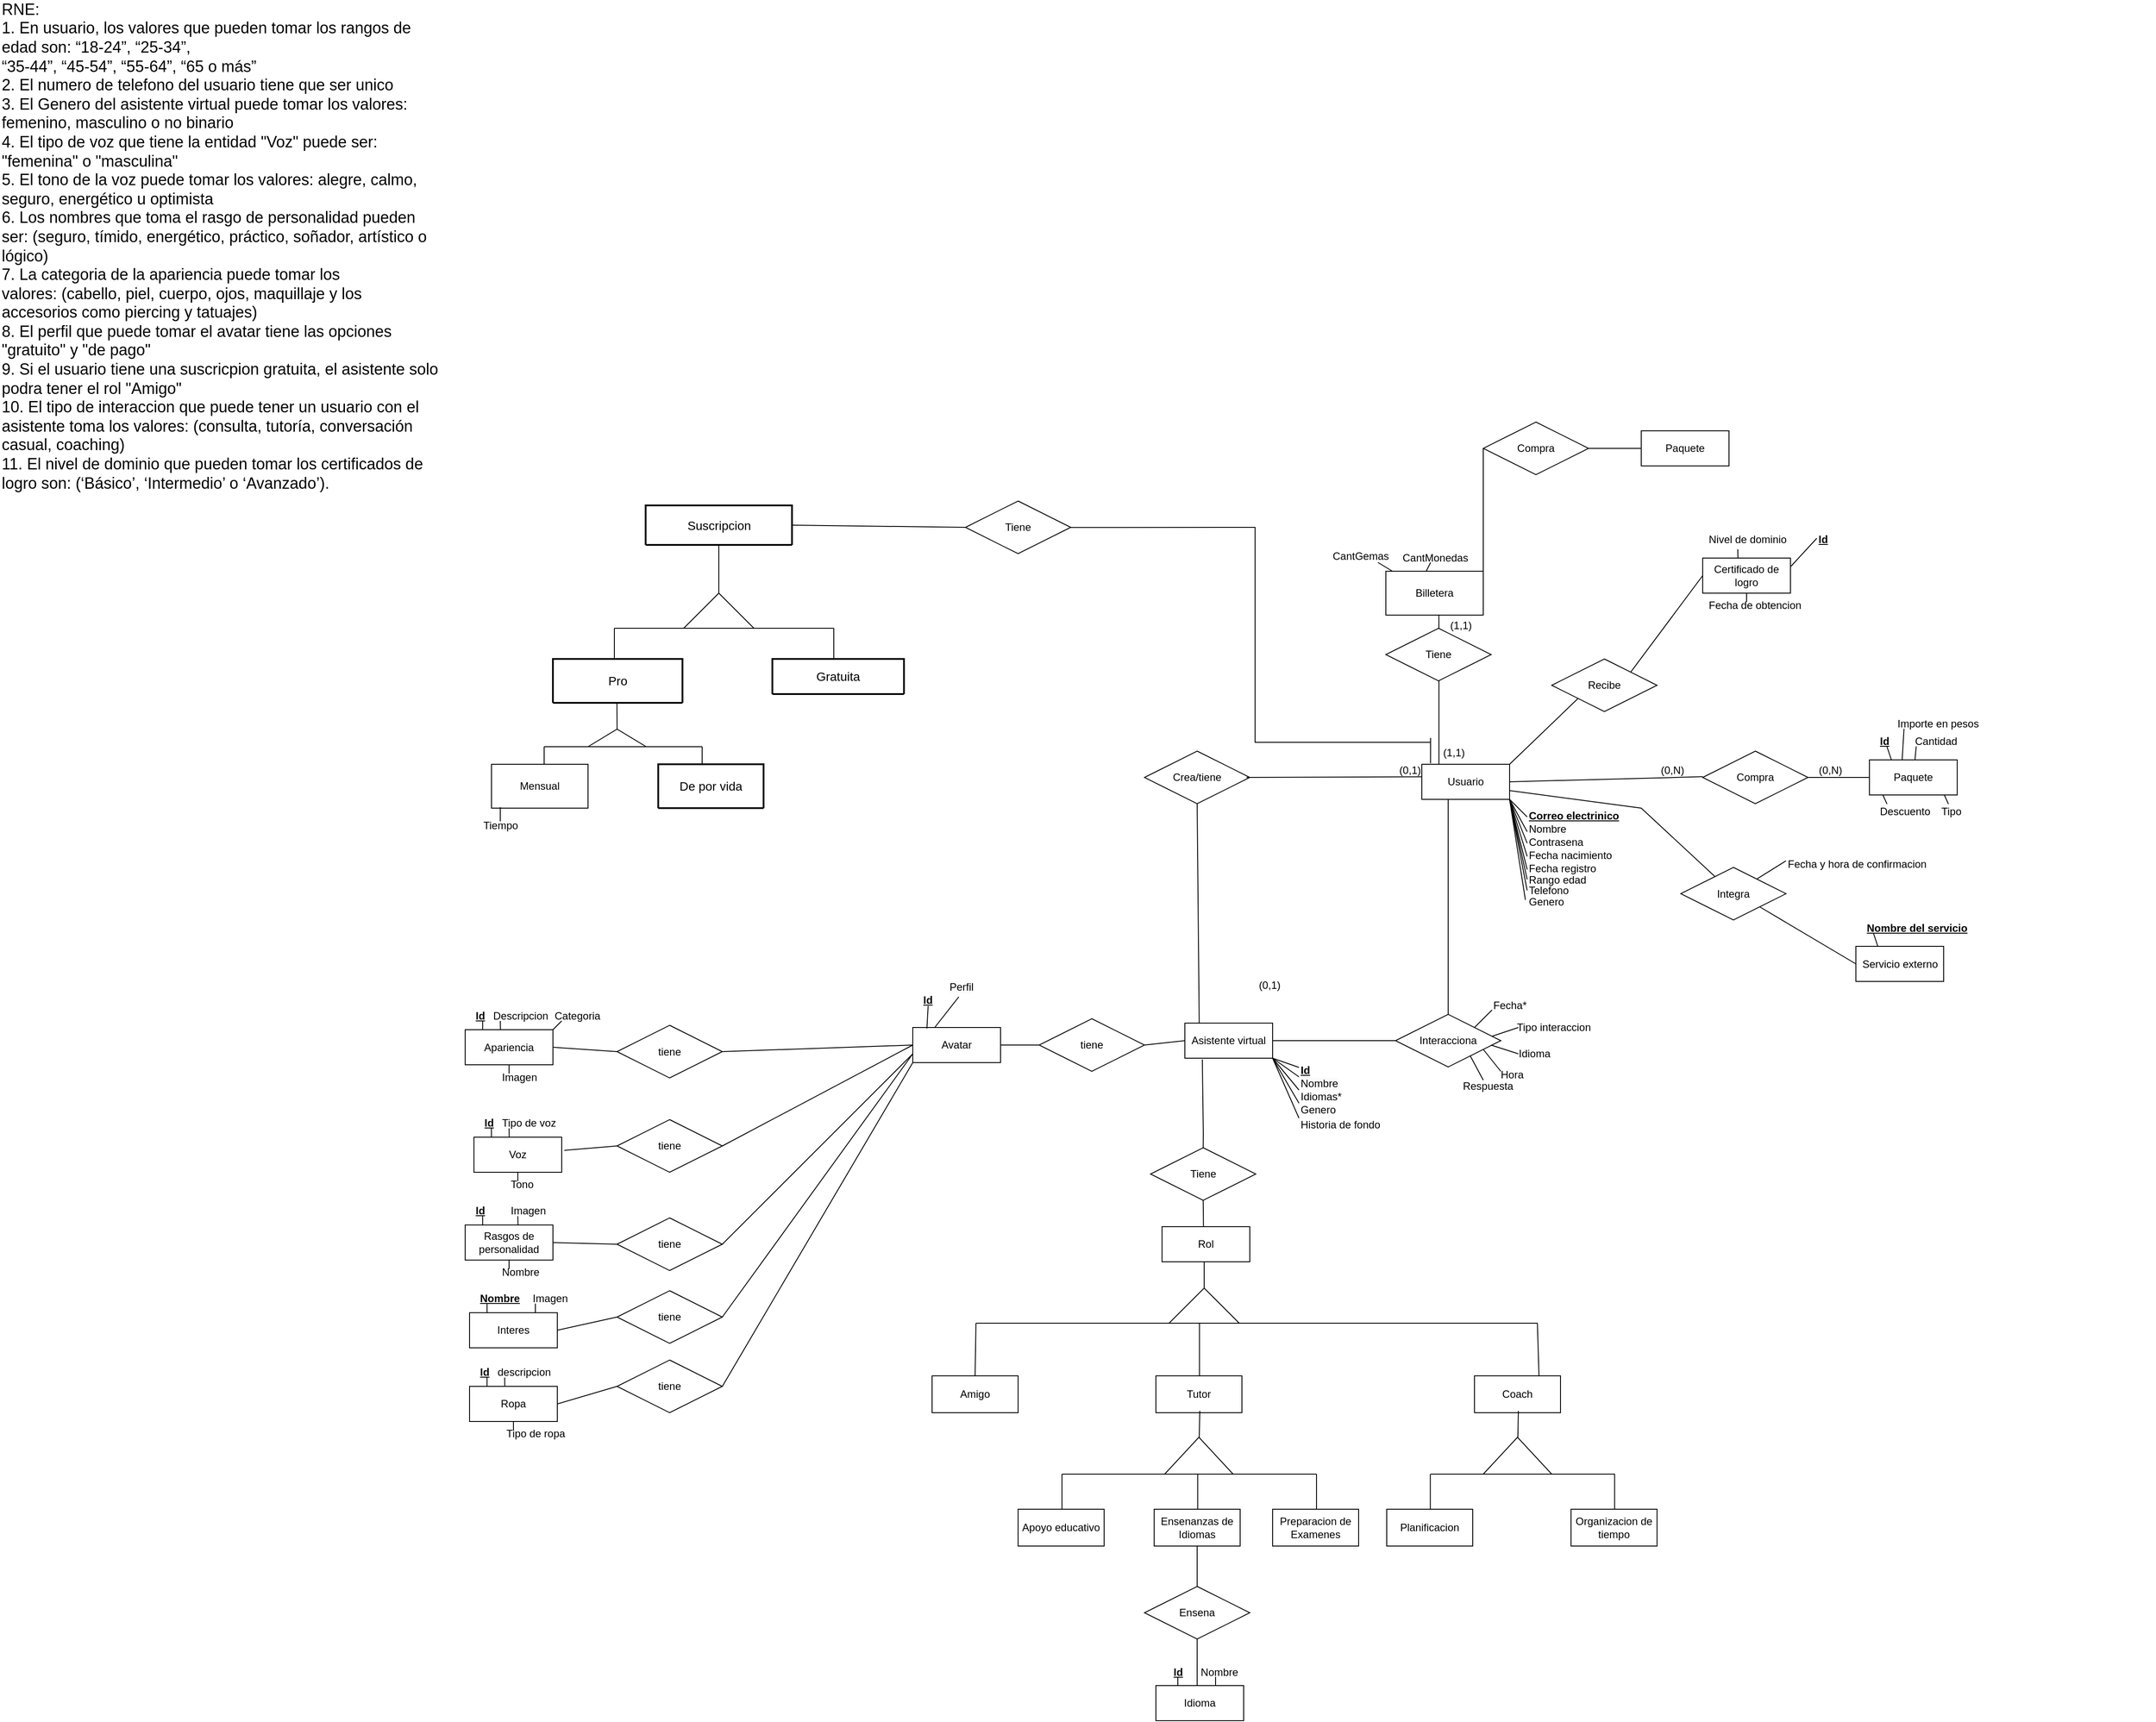 <mxfile version="24.7.17">
  <diagram id="R2lEEEUBdFMjLlhIrx00" name="Page-1">
    <mxGraphModel dx="3132" dy="2969" grid="1" gridSize="10" guides="1" tooltips="1" connect="1" arrows="0" fold="1" page="1" pageScale="1" pageWidth="850" pageHeight="1100" math="0" shadow="0" extFonts="Permanent Marker^https://fonts.googleapis.com/css?family=Permanent+Marker">
      <root>
        <mxCell id="0" />
        <mxCell id="1" parent="0" />
        <mxCell id="QySvND94s1hB9OFREuVr-7" value="" style="endArrow=none;html=1;rounded=0;" parent="1" edge="1">
          <mxGeometry width="50" height="50" relative="1" as="geometry">
            <mxPoint x="-238" y="-73" as="sourcePoint" />
            <mxPoint x="-238" y="-103" as="targetPoint" />
          </mxGeometry>
        </mxCell>
        <mxCell id="QySvND94s1hB9OFREuVr-10" value="" style="endArrow=none;html=1;rounded=0;" parent="1" edge="1">
          <mxGeometry width="50" height="50" relative="1" as="geometry">
            <mxPoint x="-278" y="-33" as="sourcePoint" />
            <mxPoint x="-238" y="-73" as="targetPoint" />
          </mxGeometry>
        </mxCell>
        <mxCell id="QySvND94s1hB9OFREuVr-11" value="" style="endArrow=none;html=1;rounded=0;" parent="1" edge="1">
          <mxGeometry width="50" height="50" relative="1" as="geometry">
            <mxPoint x="-198" y="-33" as="sourcePoint" />
            <mxPoint x="-238" y="-73" as="targetPoint" />
          </mxGeometry>
        </mxCell>
        <mxCell id="QySvND94s1hB9OFREuVr-13" value="" style="endArrow=none;html=1;rounded=0;" parent="1" edge="1">
          <mxGeometry width="50" height="50" relative="1" as="geometry">
            <mxPoint x="-498" y="-33" as="sourcePoint" />
            <mxPoint x="142" y="-33" as="targetPoint" />
          </mxGeometry>
        </mxCell>
        <mxCell id="QySvND94s1hB9OFREuVr-14" value="Amigo" style="whiteSpace=wrap;html=1;align=center;" parent="1" vertex="1">
          <mxGeometry x="-548" y="27" width="98" height="42" as="geometry" />
        </mxCell>
        <mxCell id="QySvND94s1hB9OFREuVr-15" value="Tutor" style="whiteSpace=wrap;html=1;align=center;" parent="1" vertex="1">
          <mxGeometry x="-293" y="27" width="98" height="42" as="geometry" />
        </mxCell>
        <mxCell id="QySvND94s1hB9OFREuVr-16" value="Coach" style="whiteSpace=wrap;html=1;align=center;" parent="1" vertex="1">
          <mxGeometry x="70" y="27" width="98" height="42" as="geometry" />
        </mxCell>
        <mxCell id="QySvND94s1hB9OFREuVr-17" value="" style="endArrow=none;html=1;rounded=0;exitX=0.5;exitY=0;exitDx=0;exitDy=0;" parent="1" edge="1">
          <mxGeometry width="50" height="50" relative="1" as="geometry">
            <mxPoint x="-499" y="27.0" as="sourcePoint" />
            <mxPoint x="-498" y="-33" as="targetPoint" />
          </mxGeometry>
        </mxCell>
        <mxCell id="QySvND94s1hB9OFREuVr-18" value="" style="endArrow=none;html=1;rounded=0;exitX=0.5;exitY=0;exitDx=0;exitDy=0;" parent="1" edge="1">
          <mxGeometry width="50" height="50" relative="1" as="geometry">
            <mxPoint x="-243.34" y="27" as="sourcePoint" />
            <mxPoint x="-243.34" y="-33" as="targetPoint" />
          </mxGeometry>
        </mxCell>
        <mxCell id="QySvND94s1hB9OFREuVr-19" value="" style="endArrow=none;html=1;rounded=0;exitX=0.75;exitY=0;exitDx=0;exitDy=0;" parent="1" source="QySvND94s1hB9OFREuVr-16" edge="1">
          <mxGeometry width="50" height="50" relative="1" as="geometry">
            <mxPoint x="141.66" y="27" as="sourcePoint" />
            <mxPoint x="141.66" y="-33" as="targetPoint" />
          </mxGeometry>
        </mxCell>
        <mxCell id="QySvND94s1hB9OFREuVr-27" value="" style="triangle;whiteSpace=wrap;html=1;direction=north;fillColor=none;" parent="1" vertex="1">
          <mxGeometry x="-283" y="97" width="78" height="42" as="geometry" />
        </mxCell>
        <mxCell id="QySvND94s1hB9OFREuVr-28" value="" style="endArrow=none;html=1;rounded=0;" parent="1" source="QySvND94s1hB9OFREuVr-27" edge="1">
          <mxGeometry width="50" height="50" relative="1" as="geometry">
            <mxPoint x="-293" y="117" as="sourcePoint" />
            <mxPoint x="-243" y="67" as="targetPoint" />
          </mxGeometry>
        </mxCell>
        <mxCell id="QySvND94s1hB9OFREuVr-29" value="" style="endArrow=none;html=1;rounded=0;" parent="1" edge="1">
          <mxGeometry width="50" height="50" relative="1" as="geometry">
            <mxPoint x="-400" y="139" as="sourcePoint" />
            <mxPoint x="-110" y="139" as="targetPoint" />
          </mxGeometry>
        </mxCell>
        <mxCell id="QySvND94s1hB9OFREuVr-30" value="" style="endArrow=none;html=1;rounded=0;" parent="1" edge="1">
          <mxGeometry width="50" height="50" relative="1" as="geometry">
            <mxPoint x="-400" y="179" as="sourcePoint" />
            <mxPoint x="-400" y="139" as="targetPoint" />
          </mxGeometry>
        </mxCell>
        <mxCell id="QySvND94s1hB9OFREuVr-31" value="Apoyo educativo" style="whiteSpace=wrap;html=1;align=center;" parent="1" vertex="1">
          <mxGeometry x="-450" y="179" width="98" height="42" as="geometry" />
        </mxCell>
        <mxCell id="QySvND94s1hB9OFREuVr-32" value="Ensenanzas de Idiomas" style="whiteSpace=wrap;html=1;align=center;" parent="1" vertex="1">
          <mxGeometry x="-295" y="179" width="98" height="42" as="geometry" />
        </mxCell>
        <mxCell id="QySvND94s1hB9OFREuVr-33" value="" style="endArrow=none;html=1;rounded=0;" parent="1" edge="1">
          <mxGeometry width="50" height="50" relative="1" as="geometry">
            <mxPoint x="-245.34" y="179" as="sourcePoint" />
            <mxPoint x="-245.34" y="139" as="targetPoint" />
          </mxGeometry>
        </mxCell>
        <mxCell id="QySvND94s1hB9OFREuVr-34" value="" style="endArrow=none;html=1;rounded=0;" parent="1" edge="1">
          <mxGeometry width="50" height="50" relative="1" as="geometry">
            <mxPoint x="-110" y="179" as="sourcePoint" />
            <mxPoint x="-110" y="139" as="targetPoint" />
          </mxGeometry>
        </mxCell>
        <mxCell id="QySvND94s1hB9OFREuVr-35" value="Preparacion de Examenes" style="whiteSpace=wrap;html=1;align=center;" parent="1" vertex="1">
          <mxGeometry x="-160" y="179" width="98" height="42" as="geometry" />
        </mxCell>
        <mxCell id="QySvND94s1hB9OFREuVr-37" value="" style="triangle;whiteSpace=wrap;html=1;direction=north;fillColor=none;" parent="1" vertex="1">
          <mxGeometry x="80" y="97" width="78" height="42" as="geometry" />
        </mxCell>
        <mxCell id="QySvND94s1hB9OFREuVr-38" value="" style="endArrow=none;html=1;rounded=0;" parent="1" source="QySvND94s1hB9OFREuVr-37" edge="1">
          <mxGeometry width="50" height="50" relative="1" as="geometry">
            <mxPoint x="70" y="117" as="sourcePoint" />
            <mxPoint x="120" y="67" as="targetPoint" />
          </mxGeometry>
        </mxCell>
        <mxCell id="QySvND94s1hB9OFREuVr-39" value="" style="endArrow=none;html=1;rounded=0;" parent="1" edge="1">
          <mxGeometry width="50" height="50" relative="1" as="geometry">
            <mxPoint x="20" y="139" as="sourcePoint" />
            <mxPoint x="230" y="139" as="targetPoint" />
          </mxGeometry>
        </mxCell>
        <mxCell id="QySvND94s1hB9OFREuVr-40" value="Organizacion de tiempo" style="whiteSpace=wrap;html=1;align=center;" parent="1" vertex="1">
          <mxGeometry x="180" y="179" width="98" height="42" as="geometry" />
        </mxCell>
        <mxCell id="QySvND94s1hB9OFREuVr-41" value="" style="endArrow=none;html=1;rounded=0;" parent="1" edge="1">
          <mxGeometry width="50" height="50" relative="1" as="geometry">
            <mxPoint x="229.68" y="179" as="sourcePoint" />
            <mxPoint x="229.68" y="139" as="targetPoint" />
          </mxGeometry>
        </mxCell>
        <mxCell id="QySvND94s1hB9OFREuVr-42" value="Planificacion" style="whiteSpace=wrap;html=1;align=center;" parent="1" vertex="1">
          <mxGeometry x="-30" y="179" width="98" height="42" as="geometry" />
        </mxCell>
        <mxCell id="QySvND94s1hB9OFREuVr-43" value="" style="endArrow=none;html=1;rounded=0;" parent="1" edge="1">
          <mxGeometry width="50" height="50" relative="1" as="geometry">
            <mxPoint x="19.68" y="179" as="sourcePoint" />
            <mxPoint x="19.68" y="139" as="targetPoint" />
          </mxGeometry>
        </mxCell>
        <mxCell id="_ym-8wmkTFj6tnmEXw8m-7" value="Suscripcion" style="swimlane;childLayout=stackLayout;horizontal=1;startSize=50;horizontalStack=0;rounded=1;fontSize=14;fontStyle=0;strokeWidth=2;resizeParent=0;resizeLast=1;shadow=0;dashed=0;align=center;arcSize=4;whiteSpace=wrap;html=1;" parent="1" vertex="1">
          <mxGeometry x="-874.36" y="-965" width="166.75" height="45" as="geometry" />
        </mxCell>
        <mxCell id="_ym-8wmkTFj6tnmEXw8m-9" value="" style="triangle;whiteSpace=wrap;html=1;fillColor=none;direction=north;" parent="1" vertex="1">
          <mxGeometry x="-830.99" y="-865" width="80" height="40" as="geometry" />
        </mxCell>
        <mxCell id="_ym-8wmkTFj6tnmEXw8m-10" value="" style="endArrow=none;html=1;rounded=0;entryX=0.5;entryY=1;entryDx=0;entryDy=0;" parent="1" source="_ym-8wmkTFj6tnmEXw8m-9" target="_ym-8wmkTFj6tnmEXw8m-7" edge="1">
          <mxGeometry width="50" height="50" relative="1" as="geometry">
            <mxPoint x="-850" y="-895" as="sourcePoint" />
            <mxPoint x="-791" y="-895" as="targetPoint" />
          </mxGeometry>
        </mxCell>
        <mxCell id="_ym-8wmkTFj6tnmEXw8m-11" value="" style="endArrow=none;html=1;rounded=0;" parent="1" edge="1">
          <mxGeometry width="50" height="50" relative="1" as="geometry">
            <mxPoint x="-910" y="-825" as="sourcePoint" />
            <mxPoint x="-660" y="-825" as="targetPoint" />
          </mxGeometry>
        </mxCell>
        <mxCell id="_ym-8wmkTFj6tnmEXw8m-14" value="" style="endArrow=none;html=1;rounded=0;" parent="1" edge="1">
          <mxGeometry width="50" height="50" relative="1" as="geometry">
            <mxPoint x="-910" y="-790" as="sourcePoint" />
            <mxPoint x="-910" y="-825" as="targetPoint" />
          </mxGeometry>
        </mxCell>
        <mxCell id="_ym-8wmkTFj6tnmEXw8m-17" value="Gratuita" style="swimlane;childLayout=stackLayout;horizontal=1;startSize=50;horizontalStack=0;rounded=1;fontSize=14;fontStyle=0;strokeWidth=2;resizeParent=0;resizeLast=1;shadow=0;dashed=0;align=center;arcSize=4;whiteSpace=wrap;html=1;" parent="1" vertex="1">
          <mxGeometry x="-730" y="-790" width="150" height="40" as="geometry" />
        </mxCell>
        <mxCell id="_ym-8wmkTFj6tnmEXw8m-19" value="Pro" style="swimlane;childLayout=stackLayout;horizontal=1;startSize=50;horizontalStack=0;rounded=1;fontSize=14;fontStyle=0;strokeWidth=2;resizeParent=0;resizeLast=1;shadow=0;dashed=0;align=center;arcSize=4;whiteSpace=wrap;html=1;" parent="1" vertex="1">
          <mxGeometry x="-980.01" y="-790" width="147.61" height="50" as="geometry" />
        </mxCell>
        <mxCell id="_ym-8wmkTFj6tnmEXw8m-20" value="&lt;div style=&quot;&quot;&gt;&lt;br&gt;&lt;/div&gt;" style="align=left;strokeColor=none;fillColor=none;spacingLeft=4;fontSize=12;verticalAlign=top;resizable=0;rotatable=0;part=1;html=1;" parent="_ym-8wmkTFj6tnmEXw8m-19" vertex="1">
          <mxGeometry y="50" width="147.61" as="geometry" />
        </mxCell>
        <mxCell id="_ym-8wmkTFj6tnmEXw8m-21" value="" style="endArrow=none;html=1;rounded=0;" parent="1" edge="1">
          <mxGeometry width="50" height="50" relative="1" as="geometry">
            <mxPoint x="-660" y="-790" as="sourcePoint" />
            <mxPoint x="-660" y="-825" as="targetPoint" />
          </mxGeometry>
        </mxCell>
        <mxCell id="_ym-8wmkTFj6tnmEXw8m-22" value="" style="triangle;whiteSpace=wrap;html=1;fillColor=none;direction=north;" parent="1" vertex="1">
          <mxGeometry x="-940" y="-710" width="66.2" height="20" as="geometry" />
        </mxCell>
        <mxCell id="_ym-8wmkTFj6tnmEXw8m-23" value="" style="endArrow=none;html=1;rounded=0;exitX=1;exitY=0.5;exitDx=0;exitDy=0;entryX=0.494;entryY=1.014;entryDx=0;entryDy=0;entryPerimeter=0;" parent="1" source="_ym-8wmkTFj6tnmEXw8m-22" target="_ym-8wmkTFj6tnmEXw8m-20" edge="1">
          <mxGeometry width="50" height="50" relative="1" as="geometry">
            <mxPoint x="-906" y="-710" as="sourcePoint" />
            <mxPoint x="-906.21" y="-730" as="targetPoint" />
          </mxGeometry>
        </mxCell>
        <mxCell id="_ym-8wmkTFj6tnmEXw8m-25" value="" style="endArrow=none;html=1;rounded=0;" parent="1" edge="1">
          <mxGeometry width="50" height="50" relative="1" as="geometry">
            <mxPoint x="-990" y="-690" as="sourcePoint" />
            <mxPoint x="-810" y="-690" as="targetPoint" />
          </mxGeometry>
        </mxCell>
        <mxCell id="_ym-8wmkTFj6tnmEXw8m-28" value="" style="endArrow=none;html=1;rounded=0;" parent="1" edge="1">
          <mxGeometry width="50" height="50" relative="1" as="geometry">
            <mxPoint x="-990" y="-670" as="sourcePoint" />
            <mxPoint x="-990" y="-690" as="targetPoint" />
          </mxGeometry>
        </mxCell>
        <mxCell id="_ym-8wmkTFj6tnmEXw8m-29" value="De por vida" style="swimlane;childLayout=stackLayout;horizontal=1;startSize=50;horizontalStack=0;rounded=1;fontSize=14;fontStyle=0;strokeWidth=2;resizeParent=0;resizeLast=1;shadow=0;dashed=0;align=center;arcSize=4;whiteSpace=wrap;html=1;" parent="1" vertex="1">
          <mxGeometry x="-860" y="-670" width="120" height="50" as="geometry" />
        </mxCell>
        <mxCell id="_ym-8wmkTFj6tnmEXw8m-30" value="&lt;div style=&quot;&quot;&gt;&lt;br&gt;&lt;/div&gt;" style="align=left;strokeColor=none;fillColor=none;spacingLeft=4;fontSize=12;verticalAlign=top;resizable=0;rotatable=0;part=1;html=1;" parent="_ym-8wmkTFj6tnmEXw8m-29" vertex="1">
          <mxGeometry y="50" width="120" as="geometry" />
        </mxCell>
        <mxCell id="_ym-8wmkTFj6tnmEXw8m-31" value="" style="endArrow=none;html=1;rounded=0;" parent="1" edge="1">
          <mxGeometry width="50" height="50" relative="1" as="geometry">
            <mxPoint x="-810" y="-670" as="sourcePoint" />
            <mxPoint x="-810" y="-690" as="targetPoint" />
          </mxGeometry>
        </mxCell>
        <mxCell id="SnbEU4SM4V4hSVEN2EwN-8" value="Crea/tiene" style="shape=rhombus;perimeter=rhombusPerimeter;whiteSpace=wrap;html=1;align=center;" parent="1" vertex="1">
          <mxGeometry x="-306" y="-685" width="120" height="60" as="geometry" />
        </mxCell>
        <mxCell id="SnbEU4SM4V4hSVEN2EwN-9" value="" style="endArrow=none;html=1;rounded=0;entryX=0.035;entryY=0.356;entryDx=0;entryDy=0;entryPerimeter=0;" parent="1" target="KtzyX72T2Gwea7DbD6GW-67" edge="1">
          <mxGeometry relative="1" as="geometry">
            <mxPoint x="-189.75" y="-655" as="sourcePoint" />
            <mxPoint x="-46.75" y="-655" as="targetPoint" />
          </mxGeometry>
        </mxCell>
        <mxCell id="SnbEU4SM4V4hSVEN2EwN-12" value="" style="endArrow=none;html=1;rounded=0;exitX=0.5;exitY=1;exitDx=0;exitDy=0;entryX=0.164;entryY=0.091;entryDx=0;entryDy=0;entryPerimeter=0;" parent="1" source="SnbEU4SM4V4hSVEN2EwN-8" target="KtzyX72T2Gwea7DbD6GW-90" edge="1">
          <mxGeometry relative="1" as="geometry">
            <mxPoint x="-182" y="-590" as="sourcePoint" />
            <mxPoint x="-246" y="-510" as="targetPoint" />
          </mxGeometry>
        </mxCell>
        <mxCell id="SnbEU4SM4V4hSVEN2EwN-17" value="(0,1&lt;span style=&quot;background-color: initial;&quot;&gt;)&lt;/span&gt;" style="resizable=0;html=1;whiteSpace=wrap;align=right;verticalAlign=bottom;" parent="1" connectable="0" vertex="1">
          <mxGeometry x="-150.0" y="-410" as="geometry" />
        </mxCell>
        <mxCell id="SnbEU4SM4V4hSVEN2EwN-18" value="(0,1&lt;span style=&quot;background-color: initial;&quot;&gt;)&lt;/span&gt;" style="resizable=0;html=1;whiteSpace=wrap;align=right;verticalAlign=bottom;" parent="1" connectable="0" vertex="1">
          <mxGeometry x="10.0" y="-655" as="geometry" />
        </mxCell>
        <mxCell id="SnbEU4SM4V4hSVEN2EwN-21" value="" style="resizable=0;html=1;whiteSpace=wrap;align=right;verticalAlign=bottom;" parent="1" connectable="0" vertex="1">
          <mxGeometry x="845.0" y="-530" as="geometry" />
        </mxCell>
        <mxCell id="KtzyX72T2Gwea7DbD6GW-4" value="Compra" style="shape=rhombus;perimeter=rhombusPerimeter;whiteSpace=wrap;html=1;align=center;" parent="1" vertex="1">
          <mxGeometry x="330" y="-685" width="120" height="60" as="geometry" />
        </mxCell>
        <mxCell id="KtzyX72T2Gwea7DbD6GW-6" value="" style="endArrow=none;html=1;rounded=0;exitX=0;exitY=0.5;exitDx=0;exitDy=0;" parent="1" source="KtzyX72T2Gwea7DbD6GW-102" edge="1">
          <mxGeometry width="50" height="50" relative="1" as="geometry">
            <mxPoint x="490" y="-655" as="sourcePoint" />
            <mxPoint x="449" y="-655" as="targetPoint" />
          </mxGeometry>
        </mxCell>
        <mxCell id="KtzyX72T2Gwea7DbD6GW-8" value="(0,N&lt;span style=&quot;background-color: initial;&quot;&gt;)&lt;/span&gt;" style="resizable=0;html=1;whiteSpace=wrap;align=right;verticalAlign=bottom;" parent="1" connectable="0" vertex="1">
          <mxGeometry x="310.0" y="-655" as="geometry" />
        </mxCell>
        <mxCell id="KtzyX72T2Gwea7DbD6GW-9" value="(0,N&lt;span style=&quot;background-color: initial;&quot;&gt;)&lt;/span&gt;" style="resizable=0;html=1;whiteSpace=wrap;align=right;verticalAlign=bottom;" parent="1" connectable="0" vertex="1">
          <mxGeometry x="490.0" y="-655" as="geometry" />
        </mxCell>
        <mxCell id="KtzyX72T2Gwea7DbD6GW-17" value="" style="endArrow=none;html=1;rounded=0;entryX=0.5;entryY=1;entryDx=0;entryDy=0;exitX=0.195;exitY=0.011;exitDx=0;exitDy=0;exitPerimeter=0;" parent="1" source="KtzyX72T2Gwea7DbD6GW-67" edge="1">
          <mxGeometry width="50" height="50" relative="1" as="geometry">
            <mxPoint x="30" y="-730" as="sourcePoint" />
            <mxPoint x="29.5" y="-765" as="targetPoint" />
          </mxGeometry>
        </mxCell>
        <mxCell id="KtzyX72T2Gwea7DbD6GW-18" value="" style="endArrow=none;html=1;rounded=0;exitX=0.5;exitY=0;exitDx=0;exitDy=0;entryX=0.511;entryY=0.992;entryDx=0;entryDy=0;entryPerimeter=0;" parent="1" edge="1">
          <mxGeometry width="50" height="50" relative="1" as="geometry">
            <mxPoint x="29.5" y="-820" as="sourcePoint" />
            <mxPoint x="29.389" y="-840.4" as="targetPoint" />
          </mxGeometry>
        </mxCell>
        <mxCell id="KtzyX72T2Gwea7DbD6GW-19" value="" style="endArrow=none;html=1;rounded=0;" parent="1" edge="1">
          <mxGeometry width="50" height="50" relative="1" as="geometry">
            <mxPoint x="-23.5" y="-890" as="sourcePoint" />
            <mxPoint x="-40" y="-900" as="targetPoint" />
          </mxGeometry>
        </mxCell>
        <mxCell id="KtzyX72T2Gwea7DbD6GW-21" value="" style="endArrow=none;html=1;rounded=0;" parent="1" edge="1">
          <mxGeometry width="50" height="50" relative="1" as="geometry">
            <mxPoint x="15" y="-890" as="sourcePoint" />
            <mxPoint x="20" y="-900" as="targetPoint" />
          </mxGeometry>
        </mxCell>
        <mxCell id="KtzyX72T2Gwea7DbD6GW-27" value="Ensena" style="shape=rhombus;perimeter=rhombusPerimeter;whiteSpace=wrap;html=1;align=center;" parent="1" vertex="1">
          <mxGeometry x="-306" y="267" width="120" height="60" as="geometry" />
        </mxCell>
        <mxCell id="KtzyX72T2Gwea7DbD6GW-28" value="" style="endArrow=none;html=1;rounded=0;exitX=0.5;exitY=0;exitDx=0;exitDy=0;entryX=0.5;entryY=1;entryDx=0;entryDy=0;" parent="1" target="KtzyX72T2Gwea7DbD6GW-27" edge="1">
          <mxGeometry width="50" height="50" relative="1" as="geometry">
            <mxPoint x="-245.995" y="387" as="sourcePoint" />
            <mxPoint x="-129" y="297" as="targetPoint" />
          </mxGeometry>
        </mxCell>
        <mxCell id="KtzyX72T2Gwea7DbD6GW-29" value="" style="endArrow=none;html=1;rounded=0;entryX=0.5;entryY=1;entryDx=0;entryDy=0;exitX=0.5;exitY=0;exitDx=0;exitDy=0;" parent="1" source="KtzyX72T2Gwea7DbD6GW-27" target="QySvND94s1hB9OFREuVr-32" edge="1">
          <mxGeometry width="50" height="50" relative="1" as="geometry">
            <mxPoint x="-244" y="267" as="sourcePoint" />
            <mxPoint x="-244.18" y="221" as="targetPoint" />
          </mxGeometry>
        </mxCell>
        <mxCell id="KtzyX72T2Gwea7DbD6GW-35" value="Tiene" style="shape=rhombus;perimeter=rhombusPerimeter;whiteSpace=wrap;html=1;align=center;" parent="1" vertex="1">
          <mxGeometry x="-510" y="-970" width="120" height="60" as="geometry" />
        </mxCell>
        <mxCell id="KtzyX72T2Gwea7DbD6GW-37" value="" style="endArrow=none;html=1;rounded=0;exitX=1;exitY=0.5;exitDx=0;exitDy=0;entryX=0;entryY=0.5;entryDx=0;entryDy=0;" parent="1" source="_ym-8wmkTFj6tnmEXw8m-7" target="KtzyX72T2Gwea7DbD6GW-35" edge="1">
          <mxGeometry width="50" height="50" relative="1" as="geometry">
            <mxPoint x="-450" y="-962.5" as="sourcePoint" />
            <mxPoint x="-443" y="-1047.5" as="targetPoint" />
          </mxGeometry>
        </mxCell>
        <mxCell id="KtzyX72T2Gwea7DbD6GW-42" value="Tiene" style="shape=rhombus;perimeter=rhombusPerimeter;whiteSpace=wrap;html=1;align=center;" parent="1" vertex="1">
          <mxGeometry x="-299.12" y="-233" width="120" height="60" as="geometry" />
        </mxCell>
        <mxCell id="KtzyX72T2Gwea7DbD6GW-44" value="" style="endArrow=none;html=1;rounded=0;exitX=0.5;exitY=0;exitDx=0;exitDy=0;entryX=0.199;entryY=1.033;entryDx=0;entryDy=0;entryPerimeter=0;" parent="1" source="KtzyX72T2Gwea7DbD6GW-42" target="KtzyX72T2Gwea7DbD6GW-90" edge="1">
          <mxGeometry width="50" height="50" relative="1" as="geometry">
            <mxPoint x="-234.87" y="-230" as="sourcePoint" />
            <mxPoint x="-239" y="-270" as="targetPoint" />
            <Array as="points">
              <mxPoint x="-239" y="-250" />
            </Array>
          </mxGeometry>
        </mxCell>
        <mxCell id="KtzyX72T2Gwea7DbD6GW-45" value="Rol" style="whiteSpace=wrap;html=1;align=center;" parent="1" vertex="1">
          <mxGeometry x="-286" y="-143" width="100" height="40" as="geometry" />
        </mxCell>
        <mxCell id="KtzyX72T2Gwea7DbD6GW-46" value="" style="endArrow=none;html=1;rounded=0;exitX=0.472;exitY=-0.006;exitDx=0;exitDy=0;entryX=0.5;entryY=1;entryDx=0;entryDy=0;exitPerimeter=0;" parent="1" source="KtzyX72T2Gwea7DbD6GW-45" target="KtzyX72T2Gwea7DbD6GW-42" edge="1">
          <mxGeometry width="50" height="50" relative="1" as="geometry">
            <mxPoint x="-108" y="-243" as="sourcePoint" />
            <mxPoint x="-58" y="-293" as="targetPoint" />
          </mxGeometry>
        </mxCell>
        <mxCell id="KtzyX72T2Gwea7DbD6GW-47" value="" style="line;strokeWidth=1;rotatable=0;dashed=0;labelPosition=right;align=left;verticalAlign=middle;spacingTop=0;spacingLeft=6;points=[];portConstraint=eastwest;" parent="1" vertex="1">
          <mxGeometry x="-160" y="-360" width="140" height="10" as="geometry" />
        </mxCell>
        <mxCell id="KtzyX72T2Gwea7DbD6GW-48" value="Interacciona" style="shape=rhombus;perimeter=rhombusPerimeter;whiteSpace=wrap;html=1;align=center;" parent="1" vertex="1">
          <mxGeometry x="-20" y="-385" width="120" height="60" as="geometry" />
        </mxCell>
        <mxCell id="KtzyX72T2Gwea7DbD6GW-50" value="" style="endArrow=none;html=1;rounded=0;" parent="1" edge="1">
          <mxGeometry relative="1" as="geometry">
            <mxPoint x="70" y="-370" as="sourcePoint" />
            <mxPoint x="90" y="-390" as="targetPoint" />
          </mxGeometry>
        </mxCell>
        <mxCell id="KtzyX72T2Gwea7DbD6GW-51" value="" style="endArrow=none;html=1;rounded=0;" parent="1" edge="1">
          <mxGeometry relative="1" as="geometry">
            <mxPoint x="100" y="-320" as="sourcePoint" />
            <mxPoint x="80" y="-345" as="targetPoint" />
          </mxGeometry>
        </mxCell>
        <mxCell id="KtzyX72T2Gwea7DbD6GW-52" value="Fecha*" style="text;html=1;align=center;verticalAlign=middle;resizable=0;points=[];autosize=1;strokeColor=none;fillColor=none;" parent="1" vertex="1">
          <mxGeometry x="80" y="-410" width="60" height="30" as="geometry" />
        </mxCell>
        <mxCell id="KtzyX72T2Gwea7DbD6GW-53" value="&lt;div style=&quot;text-align: center;&quot;&gt;&lt;span style=&quot;background-color: initial; text-wrap: nowrap;&quot;&gt;Hora&lt;/span&gt;&lt;/div&gt;" style="text;whiteSpace=wrap;html=1;" parent="1" vertex="1">
          <mxGeometry x="98" y="-330" width="70" height="40" as="geometry" />
        </mxCell>
        <mxCell id="KtzyX72T2Gwea7DbD6GW-54" value="" style="endArrow=none;html=1;rounded=0;" parent="1" edge="1">
          <mxGeometry relative="1" as="geometry">
            <mxPoint x="90" y="-360" as="sourcePoint" />
            <mxPoint x="120" y="-370" as="targetPoint" />
          </mxGeometry>
        </mxCell>
        <mxCell id="KtzyX72T2Gwea7DbD6GW-55" value="Tipo interaccion" style="text;html=1;align=center;verticalAlign=middle;resizable=0;points=[];autosize=1;strokeColor=none;fillColor=none;" parent="1" vertex="1">
          <mxGeometry x="105" y="-385" width="110" height="30" as="geometry" />
        </mxCell>
        <mxCell id="KtzyX72T2Gwea7DbD6GW-60" value="" style="endArrow=none;html=1;rounded=0;exitX=0.923;exitY=0.631;exitDx=0;exitDy=0;exitPerimeter=0;" parent="1" edge="1">
          <mxGeometry relative="1" as="geometry">
            <mxPoint x="88.76" y="-350.0" as="sourcePoint" />
            <mxPoint x="120" y="-340" as="targetPoint" />
          </mxGeometry>
        </mxCell>
        <mxCell id="KtzyX72T2Gwea7DbD6GW-61" value="Idioma" style="text;html=1;align=center;verticalAlign=middle;resizable=0;points=[];autosize=1;strokeColor=none;fillColor=none;" parent="1" vertex="1">
          <mxGeometry x="108" y="-355" width="60" height="30" as="geometry" />
        </mxCell>
        <mxCell id="KtzyX72T2Gwea7DbD6GW-62" value="" style="endArrow=none;html=1;rounded=0;" parent="1" edge="1">
          <mxGeometry width="50" height="50" relative="1" as="geometry">
            <mxPoint x="80" y="-310" as="sourcePoint" />
            <mxPoint x="65" y="-338" as="targetPoint" />
          </mxGeometry>
        </mxCell>
        <mxCell id="KtzyX72T2Gwea7DbD6GW-63" value="Respuesta" style="text;html=1;align=center;verticalAlign=middle;resizable=0;points=[];autosize=1;strokeColor=none;fillColor=none;" parent="1" vertex="1">
          <mxGeometry x="45" y="-318" width="80" height="30" as="geometry" />
        </mxCell>
        <mxCell id="KtzyX72T2Gwea7DbD6GW-64" value="" style="endArrow=none;html=1;rounded=0;exitX=1;exitY=0.5;exitDx=0;exitDy=0;" parent="1" edge="1">
          <mxGeometry relative="1" as="geometry">
            <mxPoint x="-390" y="-939.86" as="sourcePoint" />
            <mxPoint x="20" y="-695" as="targetPoint" />
            <Array as="points">
              <mxPoint x="-180" y="-940" />
              <mxPoint x="-180" y="-695" />
            </Array>
          </mxGeometry>
        </mxCell>
        <mxCell id="KtzyX72T2Gwea7DbD6GW-67" value="Usuario" style="whiteSpace=wrap;html=1;align=center;" parent="1" vertex="1">
          <mxGeometry x="10" y="-670" width="100" height="40" as="geometry" />
        </mxCell>
        <mxCell id="KtzyX72T2Gwea7DbD6GW-68" value="" style="endArrow=none;html=1;rounded=0;exitX=1;exitY=1;exitDx=0;exitDy=0;entryX=0;entryY=0;entryDx=0;entryDy=0;" parent="1" source="KtzyX72T2Gwea7DbD6GW-67" target="KtzyX72T2Gwea7DbD6GW-72" edge="1">
          <mxGeometry relative="1" as="geometry">
            <mxPoint x="85" y="-635" as="sourcePoint" />
            <mxPoint x="130" y="-615" as="targetPoint" />
          </mxGeometry>
        </mxCell>
        <mxCell id="KtzyX72T2Gwea7DbD6GW-69" value="&lt;span style=&quot;forced-color-adjust: none; color: rgb(0, 0, 0); font-family: Helvetica; font-style: normal; font-variant-ligatures: normal; font-variant-caps: normal; letter-spacing: normal; orphans: 2; text-align: left; text-indent: 0px; text-transform: none; widows: 2; word-spacing: 0px; -webkit-text-stroke-width: 0px; white-space: nowrap; background-color: rgb(251, 251, 251); text-decoration: underline; font-weight: 700;&quot;&gt;&lt;font style=&quot;forced-color-adjust: none; font-size: 12px;&quot;&gt;Correo electrinico&lt;/font&gt;&lt;/span&gt;" style="text;whiteSpace=wrap;html=1;" parent="1" vertex="1">
          <mxGeometry x="130" y="-625" width="160" height="40" as="geometry" />
        </mxCell>
        <mxCell id="KtzyX72T2Gwea7DbD6GW-70" value="" style="endArrow=none;html=1;rounded=0;exitX=0;exitY=0.422;exitDx=0;exitDy=0;exitPerimeter=0;entryX=1;entryY=1;entryDx=0;entryDy=0;" parent="1" source="KtzyX72T2Gwea7DbD6GW-72" target="KtzyX72T2Gwea7DbD6GW-67" edge="1">
          <mxGeometry width="50" height="50" relative="1" as="geometry">
            <mxPoint x="183" y="-510" as="sourcePoint" />
            <mxPoint x="83" y="-620" as="targetPoint" />
          </mxGeometry>
        </mxCell>
        <mxCell id="KtzyX72T2Gwea7DbD6GW-72" value="&lt;span style=&quot;color: rgb(0, 0, 0); font-family: Helvetica; font-style: normal; font-variant-ligatures: normal; font-variant-caps: normal; font-weight: 400; letter-spacing: normal; orphans: 2; text-align: left; text-indent: 0px; text-transform: none; widows: 2; word-spacing: 0px; -webkit-text-stroke-width: 0px; white-space: nowrap; background-color: rgb(251, 251, 251); text-decoration-thickness: initial; text-decoration-style: initial; text-decoration-color: initial; float: none; display: inline !important;&quot;&gt;&lt;font style=&quot;font-size: 12px;&quot;&gt;Nombre&lt;/font&gt;&lt;/span&gt;" style="text;whiteSpace=wrap;html=1;" parent="1" vertex="1">
          <mxGeometry x="130" y="-610" width="80" height="40" as="geometry" />
        </mxCell>
        <mxCell id="KtzyX72T2Gwea7DbD6GW-73" value="" style="endArrow=none;html=1;rounded=0;exitX=0;exitY=0.75;exitDx=0;exitDy=0;entryX=1;entryY=1;entryDx=0;entryDy=0;" parent="1" source="KtzyX72T2Gwea7DbD6GW-72" target="KtzyX72T2Gwea7DbD6GW-67" edge="1">
          <mxGeometry width="50" height="50" relative="1" as="geometry">
            <mxPoint x="35" y="-570" as="sourcePoint" />
            <mxPoint x="70" y="-635" as="targetPoint" />
          </mxGeometry>
        </mxCell>
        <mxCell id="KtzyX72T2Gwea7DbD6GW-74" value="&lt;span style=&quot;text-wrap: nowrap;&quot;&gt;&lt;font style=&quot;font-size: 12px;&quot;&gt;Contrasena&lt;/font&gt;&lt;/span&gt;" style="text;whiteSpace=wrap;html=1;" parent="1" vertex="1">
          <mxGeometry x="130" y="-595" width="80" height="40" as="geometry" />
        </mxCell>
        <mxCell id="KtzyX72T2Gwea7DbD6GW-75" value="" style="endArrow=none;html=1;rounded=0;exitX=1;exitY=1;exitDx=0;exitDy=0;entryX=0;entryY=0.75;entryDx=0;entryDy=0;" parent="1" source="KtzyX72T2Gwea7DbD6GW-67" target="KtzyX72T2Gwea7DbD6GW-74" edge="1">
          <mxGeometry relative="1" as="geometry">
            <mxPoint x="90" y="-615" as="sourcePoint" />
            <mxPoint x="107.5" y="-575" as="targetPoint" />
          </mxGeometry>
        </mxCell>
        <mxCell id="KtzyX72T2Gwea7DbD6GW-77" value="&lt;span style=&quot;text-wrap: nowrap;&quot;&gt;&lt;font style=&quot;font-size: 12px;&quot;&gt;Fecha nacimiento&lt;/font&gt;&lt;/span&gt;" style="text;whiteSpace=wrap;html=1;" parent="1" vertex="1">
          <mxGeometry x="130" y="-580" width="80" height="40" as="geometry" />
        </mxCell>
        <mxCell id="KtzyX72T2Gwea7DbD6GW-79" value="" style="endArrow=none;html=1;rounded=0;exitX=1;exitY=1;exitDx=0;exitDy=0;entryX=0;entryY=0.75;entryDx=0;entryDy=0;" parent="1" source="KtzyX72T2Gwea7DbD6GW-67" target="KtzyX72T2Gwea7DbD6GW-77" edge="1">
          <mxGeometry relative="1" as="geometry">
            <mxPoint x="68" y="-520" as="sourcePoint" />
            <mxPoint x="113" y="-515" as="targetPoint" />
          </mxGeometry>
        </mxCell>
        <mxCell id="KtzyX72T2Gwea7DbD6GW-80" value="&lt;span style=&quot;text-wrap: nowrap;&quot;&gt;&lt;font style=&quot;font-size: 12px;&quot;&gt;Fecha registro&lt;/font&gt;&lt;/span&gt;" style="text;whiteSpace=wrap;html=1;" parent="1" vertex="1">
          <mxGeometry x="130" y="-565" width="80" height="35" as="geometry" />
        </mxCell>
        <mxCell id="KtzyX72T2Gwea7DbD6GW-82" value="" style="endArrow=none;html=1;rounded=0;entryX=1;entryY=1;entryDx=0;entryDy=0;exitX=0;exitY=0.75;exitDx=0;exitDy=0;" parent="1" source="KtzyX72T2Gwea7DbD6GW-80" target="KtzyX72T2Gwea7DbD6GW-67" edge="1">
          <mxGeometry relative="1" as="geometry">
            <mxPoint x="130" y="-495" as="sourcePoint" />
            <mxPoint x="110" y="-625" as="targetPoint" />
          </mxGeometry>
        </mxCell>
        <mxCell id="KtzyX72T2Gwea7DbD6GW-83" value="&lt;div&gt;Rango edad&lt;/div&gt;" style="text;whiteSpace=wrap;html=1;" parent="1" vertex="1">
          <mxGeometry x="130" y="-552.5" width="80" height="35" as="geometry" />
        </mxCell>
        <mxCell id="KtzyX72T2Gwea7DbD6GW-84" value="" style="endArrow=none;html=1;rounded=0;entryX=1;entryY=1;entryDx=0;entryDy=0;exitX=0;exitY=0.75;exitDx=0;exitDy=0;" parent="1" source="KtzyX72T2Gwea7DbD6GW-83" target="KtzyX72T2Gwea7DbD6GW-67" edge="1">
          <mxGeometry width="50" height="50" relative="1" as="geometry">
            <mxPoint x="50" y="-522.5" as="sourcePoint" />
            <mxPoint x="100" y="-572.5" as="targetPoint" />
          </mxGeometry>
        </mxCell>
        <mxCell id="KtzyX72T2Gwea7DbD6GW-85" value="Telefono" style="text;whiteSpace=wrap;html=1;" parent="1" vertex="1">
          <mxGeometry x="130" y="-540" width="80" height="35" as="geometry" />
        </mxCell>
        <mxCell id="KtzyX72T2Gwea7DbD6GW-86" value="" style="endArrow=none;html=1;rounded=0;entryX=1;entryY=1;entryDx=0;entryDy=0;exitX=0;exitY=0.75;exitDx=0;exitDy=0;" parent="1" target="KtzyX72T2Gwea7DbD6GW-67" edge="1">
          <mxGeometry width="50" height="50" relative="1" as="geometry">
            <mxPoint x="128" y="-515.5" as="sourcePoint" />
            <mxPoint x="108" y="-619.5" as="targetPoint" />
          </mxGeometry>
        </mxCell>
        <mxCell id="KtzyX72T2Gwea7DbD6GW-87" value="Genero" style="text;whiteSpace=wrap;html=1;" parent="1" vertex="1">
          <mxGeometry x="130" y="-527.5" width="80" height="35" as="geometry" />
        </mxCell>
        <mxCell id="KtzyX72T2Gwea7DbD6GW-88" value="" style="endArrow=none;html=1;rounded=0;exitX=1;exitY=0.5;exitDx=0;exitDy=0;" parent="1" source="KtzyX72T2Gwea7DbD6GW-67" edge="1">
          <mxGeometry relative="1" as="geometry">
            <mxPoint x="170" y="-655.83" as="sourcePoint" />
            <mxPoint x="330" y="-655.83" as="targetPoint" />
          </mxGeometry>
        </mxCell>
        <mxCell id="KtzyX72T2Gwea7DbD6GW-89" value="" style="endArrow=none;html=1;rounded=0;exitX=0.5;exitY=0;exitDx=0;exitDy=0;" parent="1" source="KtzyX72T2Gwea7DbD6GW-48" edge="1">
          <mxGeometry width="50" height="50" relative="1" as="geometry">
            <mxPoint x="-110" y="-590" as="sourcePoint" />
            <mxPoint x="40" y="-630" as="targetPoint" />
          </mxGeometry>
        </mxCell>
        <mxCell id="KtzyX72T2Gwea7DbD6GW-90" value="Asistente virtual" style="whiteSpace=wrap;html=1;align=center;" parent="1" vertex="1">
          <mxGeometry x="-260" y="-375" width="100" height="40" as="geometry" />
        </mxCell>
        <mxCell id="KtzyX72T2Gwea7DbD6GW-91" value="" style="endArrow=none;html=1;rounded=0;exitX=1;exitY=1;exitDx=0;exitDy=0;entryX=0;entryY=0.5;entryDx=0;entryDy=0;" parent="1" source="KtzyX72T2Gwea7DbD6GW-90" target="KtzyX72T2Gwea7DbD6GW-92" edge="1">
          <mxGeometry relative="1" as="geometry">
            <mxPoint x="-150" y="-315" as="sourcePoint" />
            <mxPoint x="-130" y="-305" as="targetPoint" />
          </mxGeometry>
        </mxCell>
        <mxCell id="KtzyX72T2Gwea7DbD6GW-92" value="&lt;span style=&quot;text-wrap: nowrap;&quot;&gt;&lt;b&gt;&lt;u&gt;Id&lt;/u&gt;&lt;/b&gt;&lt;/span&gt;" style="text;whiteSpace=wrap;html=1;" parent="1" vertex="1">
          <mxGeometry x="-130" y="-335" width="30" height="21" as="geometry" />
        </mxCell>
        <mxCell id="KtzyX72T2Gwea7DbD6GW-94" value="&lt;span style=&quot;color: rgb(0, 0, 0); font-family: Helvetica; font-style: normal; font-variant-ligatures: normal; font-variant-caps: normal; font-weight: 400; letter-spacing: normal; orphans: 2; text-align: left; text-indent: 0px; text-transform: none; widows: 2; word-spacing: 0px; -webkit-text-stroke-width: 0px; white-space: nowrap; background-color: rgb(251, 251, 251); text-decoration-thickness: initial; text-decoration-style: initial; text-decoration-color: initial; float: none; display: inline !important;&quot;&gt;&lt;font style=&quot;font-size: 12px;&quot;&gt;Nombre&lt;/font&gt;&lt;/span&gt;" style="text;whiteSpace=wrap;html=1;" parent="1" vertex="1">
          <mxGeometry x="-130" y="-320" width="50" height="25" as="geometry" />
        </mxCell>
        <mxCell id="KtzyX72T2Gwea7DbD6GW-95" value="" style="endArrow=none;html=1;rounded=0;exitX=1;exitY=1;exitDx=0;exitDy=0;entryX=0;entryY=0.25;entryDx=0;entryDy=0;" parent="1" source="KtzyX72T2Gwea7DbD6GW-90" target="KtzyX72T2Gwea7DbD6GW-94" edge="1">
          <mxGeometry relative="1" as="geometry">
            <mxPoint x="-150" y="-325" as="sourcePoint" />
            <mxPoint x="-120" y="-314" as="targetPoint" />
          </mxGeometry>
        </mxCell>
        <mxCell id="KtzyX72T2Gwea7DbD6GW-96" value="" style="endArrow=none;html=1;rounded=0;exitX=1;exitY=1;exitDx=0;exitDy=0;entryX=0;entryY=0.25;entryDx=0;entryDy=0;" parent="1" source="KtzyX72T2Gwea7DbD6GW-90" target="KtzyX72T2Gwea7DbD6GW-97" edge="1">
          <mxGeometry relative="1" as="geometry">
            <mxPoint x="-162" y="-325" as="sourcePoint" />
            <mxPoint x="-132" y="-290" as="targetPoint" />
          </mxGeometry>
        </mxCell>
        <mxCell id="KtzyX72T2Gwea7DbD6GW-97" value="&lt;span style=&quot;text-wrap: nowrap;&quot;&gt;Idiomas*&lt;/span&gt;" style="text;whiteSpace=wrap;html=1;" parent="1" vertex="1">
          <mxGeometry x="-130" y="-305" width="50" height="25" as="geometry" />
        </mxCell>
        <mxCell id="KtzyX72T2Gwea7DbD6GW-98" value="" style="endArrow=none;html=1;rounded=0;exitX=1;exitY=1;exitDx=0;exitDy=0;entryX=0;entryY=0.25;entryDx=0;entryDy=0;" parent="1" source="KtzyX72T2Gwea7DbD6GW-90" target="KtzyX72T2Gwea7DbD6GW-99" edge="1">
          <mxGeometry relative="1" as="geometry">
            <mxPoint x="-162.87" y="-318" as="sourcePoint" />
            <mxPoint x="-132.87" y="-282" as="targetPoint" />
          </mxGeometry>
        </mxCell>
        <mxCell id="KtzyX72T2Gwea7DbD6GW-99" value="&lt;span style=&quot;text-wrap: nowrap;&quot;&gt;Genero&lt;/span&gt;" style="text;whiteSpace=wrap;html=1;" parent="1" vertex="1">
          <mxGeometry x="-130" y="-290" width="50" height="25" as="geometry" />
        </mxCell>
        <mxCell id="KtzyX72T2Gwea7DbD6GW-100" value="" style="endArrow=none;html=1;rounded=0;exitX=1;exitY=1;exitDx=0;exitDy=0;entryX=0;entryY=0.25;entryDx=0;entryDy=0;" parent="1" source="KtzyX72T2Gwea7DbD6GW-90" target="KtzyX72T2Gwea7DbD6GW-101" edge="1">
          <mxGeometry relative="1" as="geometry">
            <mxPoint x="-180" y="-325.5" as="sourcePoint" />
            <mxPoint x="-140" y="-270" as="targetPoint" />
          </mxGeometry>
        </mxCell>
        <mxCell id="KtzyX72T2Gwea7DbD6GW-101" value="&lt;span style=&quot;text-wrap: nowrap;&quot;&gt;Historia de fondo&lt;/span&gt;" style="text;whiteSpace=wrap;html=1;" parent="1" vertex="1">
          <mxGeometry x="-130" y="-273" width="50" height="25" as="geometry" />
        </mxCell>
        <mxCell id="KtzyX72T2Gwea7DbD6GW-102" value="Paquete" style="whiteSpace=wrap;html=1;align=center;" parent="1" vertex="1">
          <mxGeometry x="520" y="-675" width="100" height="40" as="geometry" />
        </mxCell>
        <mxCell id="KtzyX72T2Gwea7DbD6GW-103" value="" style="endArrow=none;html=1;rounded=0;exitX=0.25;exitY=0;exitDx=0;exitDy=0;" parent="1" source="KtzyX72T2Gwea7DbD6GW-102" edge="1">
          <mxGeometry relative="1" as="geometry">
            <mxPoint x="530" y="-680" as="sourcePoint" />
            <mxPoint x="540" y="-690" as="targetPoint" />
          </mxGeometry>
        </mxCell>
        <mxCell id="KtzyX72T2Gwea7DbD6GW-104" value="&lt;span style=&quot;text-wrap: nowrap;&quot;&gt;&lt;b&gt;&lt;u&gt;Id&lt;/u&gt;&lt;/b&gt;&lt;/span&gt;" style="text;whiteSpace=wrap;html=1;" parent="1" vertex="1">
          <mxGeometry x="530" y="-710" width="20" height="25" as="geometry" />
        </mxCell>
        <mxCell id="KtzyX72T2Gwea7DbD6GW-105" value="&lt;span style=&quot;text-wrap: nowrap;&quot;&gt;Cantidad&lt;/span&gt;" style="text;whiteSpace=wrap;html=1;" parent="1" vertex="1">
          <mxGeometry x="570" y="-710" width="50" height="20" as="geometry" />
        </mxCell>
        <mxCell id="KtzyX72T2Gwea7DbD6GW-107" value="" style="endArrow=none;html=1;rounded=0;entryX=0.066;entryY=0.984;entryDx=0;entryDy=0;entryPerimeter=0;" parent="1" source="KtzyX72T2Gwea7DbD6GW-102" target="KtzyX72T2Gwea7DbD6GW-105" edge="1">
          <mxGeometry relative="1" as="geometry">
            <mxPoint x="555" y="-665" as="sourcePoint" />
            <mxPoint x="550" y="-680" as="targetPoint" />
          </mxGeometry>
        </mxCell>
        <mxCell id="KtzyX72T2Gwea7DbD6GW-108" value="" style="endArrow=none;html=1;rounded=0;entryX=0.653;entryY=0.993;entryDx=0;entryDy=0;entryPerimeter=0;" parent="1" edge="1">
          <mxGeometry relative="1" as="geometry">
            <mxPoint x="610" y="-624.72" as="sourcePoint" />
            <mxPoint x="605.3" y="-635" as="targetPoint" />
          </mxGeometry>
        </mxCell>
        <mxCell id="KtzyX72T2Gwea7DbD6GW-179" style="edgeStyle=orthogonalEdgeStyle;rounded=0;orthogonalLoop=1;jettySize=auto;html=1;exitX=1;exitY=0;exitDx=0;exitDy=0;" parent="1" source="KtzyX72T2Gwea7DbD6GW-109" edge="1">
          <mxGeometry relative="1" as="geometry">
            <mxPoint x="650" y="-630" as="targetPoint" />
          </mxGeometry>
        </mxCell>
        <mxCell id="KtzyX72T2Gwea7DbD6GW-109" value="&lt;span style=&quot;text-wrap: nowrap;&quot;&gt;Tipo&lt;/span&gt;" style="text;whiteSpace=wrap;html=1;" parent="1" vertex="1">
          <mxGeometry x="600" y="-629.72" width="50" height="20" as="geometry" />
        </mxCell>
        <mxCell id="KtzyX72T2Gwea7DbD6GW-110" value="&lt;span style=&quot;text-wrap: nowrap;&quot;&gt;Importe en pesos&lt;/span&gt;" style="text;whiteSpace=wrap;html=1;" parent="1" vertex="1">
          <mxGeometry x="550" y="-730" width="100" height="20" as="geometry" />
        </mxCell>
        <mxCell id="KtzyX72T2Gwea7DbD6GW-111" value="" style="endArrow=none;html=1;rounded=0;exitX=0.373;exitY=-0.012;exitDx=0;exitDy=0;exitPerimeter=0;entryX=0.094;entryY=0.978;entryDx=0;entryDy=0;entryPerimeter=0;" parent="1" source="KtzyX72T2Gwea7DbD6GW-102" target="KtzyX72T2Gwea7DbD6GW-110" edge="1">
          <mxGeometry width="50" height="50" relative="1" as="geometry">
            <mxPoint x="530" y="-660" as="sourcePoint" />
            <mxPoint x="580" y="-710" as="targetPoint" />
          </mxGeometry>
        </mxCell>
        <mxCell id="KtzyX72T2Gwea7DbD6GW-115" value="" style="endArrow=none;html=1;rounded=0;entryX=0.653;entryY=0.993;entryDx=0;entryDy=0;entryPerimeter=0;" parent="1" edge="1">
          <mxGeometry relative="1" as="geometry">
            <mxPoint x="540" y="-624.72" as="sourcePoint" />
            <mxPoint x="535.3" y="-635" as="targetPoint" />
          </mxGeometry>
        </mxCell>
        <mxCell id="KtzyX72T2Gwea7DbD6GW-116" value="&lt;span style=&quot;text-wrap: nowrap;&quot;&gt;Descuento&lt;/span&gt;" style="text;whiteSpace=wrap;html=1;" parent="1" vertex="1">
          <mxGeometry x="530" y="-629.72" width="50" height="20" as="geometry" />
        </mxCell>
        <mxCell id="KtzyX72T2Gwea7DbD6GW-119" value="Mensual" style="whiteSpace=wrap;html=1;align=center;" parent="1" vertex="1">
          <mxGeometry x="-1050" y="-670" width="110" height="50" as="geometry" />
        </mxCell>
        <mxCell id="KtzyX72T2Gwea7DbD6GW-120" value="" style="endArrow=none;html=1;rounded=0;" parent="1" edge="1">
          <mxGeometry width="50" height="50" relative="1" as="geometry">
            <mxPoint x="-1040" y="-605" as="sourcePoint" />
            <mxPoint x="-1040" y="-621" as="targetPoint" />
          </mxGeometry>
        </mxCell>
        <mxCell id="KtzyX72T2Gwea7DbD6GW-121" value="Tiempo" style="text;html=1;align=center;verticalAlign=middle;resizable=0;points=[];autosize=1;strokeColor=none;fillColor=none;" parent="1" vertex="1">
          <mxGeometry x="-1070" y="-615" width="60" height="30" as="geometry" />
        </mxCell>
        <mxCell id="KtzyX72T2Gwea7DbD6GW-122" value="Apariencia" style="whiteSpace=wrap;html=1;align=center;" parent="1" vertex="1">
          <mxGeometry x="-1080" y="-367.5" width="100" height="40" as="geometry" />
        </mxCell>
        <mxCell id="KtzyX72T2Gwea7DbD6GW-123" value="" style="endArrow=none;html=1;rounded=0;exitX=1;exitY=0;exitDx=0;exitDy=0;" parent="1" edge="1">
          <mxGeometry relative="1" as="geometry">
            <mxPoint x="-1060.09" y="-367.5" as="sourcePoint" />
            <mxPoint x="-1060.09" y="-377.5" as="targetPoint" />
          </mxGeometry>
        </mxCell>
        <mxCell id="KtzyX72T2Gwea7DbD6GW-124" value="&lt;span style=&quot;text-wrap: nowrap;&quot;&gt;&lt;b&gt;&lt;u&gt;Id&lt;/u&gt;&lt;/b&gt;&lt;/span&gt;" style="text;whiteSpace=wrap;html=1;" parent="1" vertex="1">
          <mxGeometry x="-1070" y="-397.5" width="20" height="25" as="geometry" />
        </mxCell>
        <mxCell id="KtzyX72T2Gwea7DbD6GW-126" value="" style="endArrow=none;html=1;rounded=0;entryX=0.402;entryY=-0.003;entryDx=0;entryDy=0;entryPerimeter=0;" parent="1" target="KtzyX72T2Gwea7DbD6GW-122" edge="1">
          <mxGeometry relative="1" as="geometry">
            <mxPoint x="-1040" y="-377.5" as="sourcePoint" />
            <mxPoint x="-1050.09" y="-367.5" as="targetPoint" />
          </mxGeometry>
        </mxCell>
        <mxCell id="KtzyX72T2Gwea7DbD6GW-127" value="&lt;span style=&quot;text-wrap: nowrap;&quot;&gt;Descripcion&lt;/span&gt;" style="text;whiteSpace=wrap;html=1;" parent="1" vertex="1">
          <mxGeometry x="-1050" y="-397.5" width="70" height="20" as="geometry" />
        </mxCell>
        <mxCell id="KtzyX72T2Gwea7DbD6GW-128" value="" style="endArrow=none;html=1;rounded=0;entryX=0.402;entryY=-0.003;entryDx=0;entryDy=0;entryPerimeter=0;" parent="1" edge="1">
          <mxGeometry relative="1" as="geometry">
            <mxPoint x="-970" y="-377.5" as="sourcePoint" />
            <mxPoint x="-980" y="-367.5" as="targetPoint" />
          </mxGeometry>
        </mxCell>
        <mxCell id="KtzyX72T2Gwea7DbD6GW-129" value="&lt;span style=&quot;text-wrap: nowrap;&quot;&gt;Categoria&lt;/span&gt;" style="text;whiteSpace=wrap;html=1;" parent="1" vertex="1">
          <mxGeometry x="-980" y="-397.5" width="60" height="20" as="geometry" />
        </mxCell>
        <mxCell id="KtzyX72T2Gwea7DbD6GW-130" value="" style="endArrow=none;html=1;rounded=0;exitX=0.5;exitY=1;exitDx=0;exitDy=0;" parent="1" source="KtzyX72T2Gwea7DbD6GW-122" edge="1">
          <mxGeometry relative="1" as="geometry">
            <mxPoint x="-1025" y="-327.5" as="sourcePoint" />
            <mxPoint x="-1030" y="-317.5" as="targetPoint" />
          </mxGeometry>
        </mxCell>
        <mxCell id="KtzyX72T2Gwea7DbD6GW-131" value="&lt;span style=&quot;text-wrap: nowrap;&quot;&gt;Imagen&lt;/span&gt;" style="text;whiteSpace=wrap;html=1;" parent="1" vertex="1">
          <mxGeometry x="-1040" y="-327.5" width="50" height="20" as="geometry" />
        </mxCell>
        <mxCell id="KtzyX72T2Gwea7DbD6GW-132" value="Voz" style="whiteSpace=wrap;html=1;align=center;" parent="1" vertex="1">
          <mxGeometry x="-1070" y="-245" width="100" height="40" as="geometry" />
        </mxCell>
        <mxCell id="KtzyX72T2Gwea7DbD6GW-133" value="" style="endArrow=none;html=1;rounded=0;exitX=1;exitY=0;exitDx=0;exitDy=0;" parent="1" edge="1">
          <mxGeometry relative="1" as="geometry">
            <mxPoint x="-1050.09" y="-245" as="sourcePoint" />
            <mxPoint x="-1050.09" y="-255" as="targetPoint" />
          </mxGeometry>
        </mxCell>
        <mxCell id="KtzyX72T2Gwea7DbD6GW-134" value="&lt;span style=&quot;text-wrap: nowrap;&quot;&gt;&lt;b&gt;&lt;u&gt;Id&lt;/u&gt;&lt;/b&gt;&lt;/span&gt;" style="text;whiteSpace=wrap;html=1;" parent="1" vertex="1">
          <mxGeometry x="-1060" y="-275" width="20" height="25" as="geometry" />
        </mxCell>
        <mxCell id="KtzyX72T2Gwea7DbD6GW-135" value="" style="endArrow=none;html=1;rounded=0;entryX=0.402;entryY=-0.003;entryDx=0;entryDy=0;entryPerimeter=0;" parent="1" target="KtzyX72T2Gwea7DbD6GW-132" edge="1">
          <mxGeometry relative="1" as="geometry">
            <mxPoint x="-1030" y="-255" as="sourcePoint" />
            <mxPoint x="-1040.09" y="-245" as="targetPoint" />
          </mxGeometry>
        </mxCell>
        <mxCell id="KtzyX72T2Gwea7DbD6GW-136" value="&lt;span style=&quot;text-wrap: nowrap;&quot;&gt;Tipo de voz&lt;/span&gt;" style="text;whiteSpace=wrap;html=1;" parent="1" vertex="1">
          <mxGeometry x="-1040" y="-275" width="70" height="20" as="geometry" />
        </mxCell>
        <mxCell id="KtzyX72T2Gwea7DbD6GW-139" value="" style="endArrow=none;html=1;rounded=0;exitX=0.5;exitY=1;exitDx=0;exitDy=0;" parent="1" source="KtzyX72T2Gwea7DbD6GW-132" edge="1">
          <mxGeometry relative="1" as="geometry">
            <mxPoint x="-1015" y="-205" as="sourcePoint" />
            <mxPoint x="-1020" y="-195" as="targetPoint" />
          </mxGeometry>
        </mxCell>
        <mxCell id="KtzyX72T2Gwea7DbD6GW-140" value="&lt;span style=&quot;text-wrap: nowrap;&quot;&gt;Tono&lt;/span&gt;" style="text;whiteSpace=wrap;html=1;" parent="1" vertex="1">
          <mxGeometry x="-1030" y="-205" width="50" height="20" as="geometry" />
        </mxCell>
        <mxCell id="KtzyX72T2Gwea7DbD6GW-141" value="Rasgos de personalidad" style="whiteSpace=wrap;html=1;align=center;" parent="1" vertex="1">
          <mxGeometry x="-1080" y="-144.93" width="100" height="40" as="geometry" />
        </mxCell>
        <mxCell id="KtzyX72T2Gwea7DbD6GW-142" value="" style="endArrow=none;html=1;rounded=0;exitX=1;exitY=0;exitDx=0;exitDy=0;" parent="1" edge="1">
          <mxGeometry relative="1" as="geometry">
            <mxPoint x="-1060.09" y="-144.93" as="sourcePoint" />
            <mxPoint x="-1060.09" y="-154.93" as="targetPoint" />
          </mxGeometry>
        </mxCell>
        <mxCell id="KtzyX72T2Gwea7DbD6GW-143" value="&lt;span style=&quot;text-wrap: nowrap;&quot;&gt;&lt;b&gt;&lt;u&gt;Id&lt;/u&gt;&lt;/b&gt;&lt;/span&gt;" style="text;whiteSpace=wrap;html=1;" parent="1" vertex="1">
          <mxGeometry x="-1070" y="-174.93" width="20" height="25" as="geometry" />
        </mxCell>
        <mxCell id="KtzyX72T2Gwea7DbD6GW-144" value="" style="endArrow=none;html=1;rounded=0;entryX=0.402;entryY=-0.003;entryDx=0;entryDy=0;entryPerimeter=0;" parent="1" edge="1">
          <mxGeometry relative="1" as="geometry">
            <mxPoint x="-1020" y="-154.93" as="sourcePoint" />
            <mxPoint x="-1019.8" y="-145.05" as="targetPoint" />
          </mxGeometry>
        </mxCell>
        <mxCell id="KtzyX72T2Gwea7DbD6GW-145" value="&lt;span style=&quot;text-wrap: nowrap;&quot;&gt;Imagen&lt;/span&gt;" style="text;whiteSpace=wrap;html=1;" parent="1" vertex="1">
          <mxGeometry x="-1030" y="-174.93" width="70" height="20" as="geometry" />
        </mxCell>
        <mxCell id="KtzyX72T2Gwea7DbD6GW-146" value="" style="endArrow=none;html=1;rounded=0;exitX=0.5;exitY=1;exitDx=0;exitDy=0;" parent="1" source="KtzyX72T2Gwea7DbD6GW-141" edge="1">
          <mxGeometry relative="1" as="geometry">
            <mxPoint x="-1025" y="-104.93" as="sourcePoint" />
            <mxPoint x="-1030" y="-94.93" as="targetPoint" />
          </mxGeometry>
        </mxCell>
        <mxCell id="KtzyX72T2Gwea7DbD6GW-147" value="&lt;span style=&quot;text-wrap: nowrap;&quot;&gt;Nombre&lt;/span&gt;" style="text;whiteSpace=wrap;html=1;" parent="1" vertex="1">
          <mxGeometry x="-1040" y="-104.93" width="50" height="20" as="geometry" />
        </mxCell>
        <mxCell id="KtzyX72T2Gwea7DbD6GW-149" value="Interes" style="whiteSpace=wrap;html=1;align=center;" parent="1" vertex="1">
          <mxGeometry x="-1075" y="-44.93" width="100" height="40" as="geometry" />
        </mxCell>
        <mxCell id="KtzyX72T2Gwea7DbD6GW-150" value="" style="endArrow=none;html=1;rounded=0;exitX=1;exitY=0;exitDx=0;exitDy=0;" parent="1" edge="1">
          <mxGeometry relative="1" as="geometry">
            <mxPoint x="-1055.09" y="-44.93" as="sourcePoint" />
            <mxPoint x="-1055.09" y="-54.93" as="targetPoint" />
          </mxGeometry>
        </mxCell>
        <mxCell id="KtzyX72T2Gwea7DbD6GW-151" value="&lt;span style=&quot;text-wrap: nowrap;&quot;&gt;&lt;b&gt;&lt;u&gt;Nombre&lt;/u&gt;&lt;/b&gt;&lt;/span&gt;" style="text;whiteSpace=wrap;html=1;" parent="1" vertex="1">
          <mxGeometry x="-1065" y="-74.93" width="20" height="25" as="geometry" />
        </mxCell>
        <mxCell id="KtzyX72T2Gwea7DbD6GW-152" value="" style="endArrow=none;html=1;rounded=0;entryX=0.75;entryY=0;entryDx=0;entryDy=0;" parent="1" target="KtzyX72T2Gwea7DbD6GW-149" edge="1">
          <mxGeometry relative="1" as="geometry">
            <mxPoint x="-1000" y="-55.21" as="sourcePoint" />
            <mxPoint x="-1045.09" y="-44.93" as="targetPoint" />
          </mxGeometry>
        </mxCell>
        <mxCell id="KtzyX72T2Gwea7DbD6GW-156" value="&lt;span style=&quot;text-wrap: nowrap;&quot;&gt;Imagen&lt;/span&gt;" style="text;whiteSpace=wrap;html=1;" parent="1" vertex="1">
          <mxGeometry x="-1005" y="-75.07" width="70" height="20" as="geometry" />
        </mxCell>
        <mxCell id="KtzyX72T2Gwea7DbD6GW-157" value="Ropa" style="whiteSpace=wrap;html=1;align=center;" parent="1" vertex="1">
          <mxGeometry x="-1075" y="39" width="100" height="40" as="geometry" />
        </mxCell>
        <mxCell id="KtzyX72T2Gwea7DbD6GW-158" value="" style="endArrow=none;html=1;rounded=0;exitX=1;exitY=0;exitDx=0;exitDy=0;" parent="1" edge="1">
          <mxGeometry relative="1" as="geometry">
            <mxPoint x="-1055.09" y="39" as="sourcePoint" />
            <mxPoint x="-1055.09" y="29" as="targetPoint" />
          </mxGeometry>
        </mxCell>
        <mxCell id="KtzyX72T2Gwea7DbD6GW-159" value="&lt;span style=&quot;text-wrap: nowrap;&quot;&gt;&lt;b&gt;&lt;u&gt;Id&lt;/u&gt;&lt;/b&gt;&lt;/span&gt;" style="text;whiteSpace=wrap;html=1;" parent="1" vertex="1">
          <mxGeometry x="-1065" y="9" width="20" height="25" as="geometry" />
        </mxCell>
        <mxCell id="KtzyX72T2Gwea7DbD6GW-160" value="" style="endArrow=none;html=1;rounded=0;entryX=0.402;entryY=-0.003;entryDx=0;entryDy=0;entryPerimeter=0;" parent="1" target="KtzyX72T2Gwea7DbD6GW-157" edge="1">
          <mxGeometry relative="1" as="geometry">
            <mxPoint x="-1035" y="29" as="sourcePoint" />
            <mxPoint x="-1045.09" y="39" as="targetPoint" />
          </mxGeometry>
        </mxCell>
        <mxCell id="KtzyX72T2Gwea7DbD6GW-161" value="&lt;span style=&quot;text-wrap: nowrap;&quot;&gt;descripcion&lt;/span&gt;" style="text;whiteSpace=wrap;html=1;" parent="1" vertex="1">
          <mxGeometry x="-1045" y="9" width="70" height="20" as="geometry" />
        </mxCell>
        <mxCell id="KtzyX72T2Gwea7DbD6GW-162" value="" style="endArrow=none;html=1;rounded=0;exitX=0.5;exitY=1;exitDx=0;exitDy=0;" parent="1" source="KtzyX72T2Gwea7DbD6GW-157" edge="1">
          <mxGeometry relative="1" as="geometry">
            <mxPoint x="-1020" y="79" as="sourcePoint" />
            <mxPoint x="-1025" y="89" as="targetPoint" />
          </mxGeometry>
        </mxCell>
        <mxCell id="KtzyX72T2Gwea7DbD6GW-163" value="&lt;span style=&quot;text-wrap: nowrap;&quot;&gt;Tipo de ropa&lt;/span&gt;" style="text;whiteSpace=wrap;html=1;" parent="1" vertex="1">
          <mxGeometry x="-1035" y="79" width="50" height="20" as="geometry" />
        </mxCell>
        <mxCell id="KtzyX72T2Gwea7DbD6GW-172" value="Certificado de logro" style="whiteSpace=wrap;html=1;align=center;" parent="1" vertex="1">
          <mxGeometry x="330" y="-905" width="100" height="40" as="geometry" />
        </mxCell>
        <mxCell id="KtzyX72T2Gwea7DbD6GW-175" value="" style="endArrow=none;html=1;rounded=0;entryX=0.402;entryY=-0.003;entryDx=0;entryDy=0;entryPerimeter=0;" parent="1" target="KtzyX72T2Gwea7DbD6GW-172" edge="1">
          <mxGeometry relative="1" as="geometry">
            <mxPoint x="370" y="-915" as="sourcePoint" />
            <mxPoint x="359.91" y="-905" as="targetPoint" />
          </mxGeometry>
        </mxCell>
        <mxCell id="KtzyX72T2Gwea7DbD6GW-176" value="&lt;span style=&quot;text-wrap: nowrap;&quot;&gt;Nivel de dominio&lt;/span&gt;" style="text;whiteSpace=wrap;html=1;" parent="1" vertex="1">
          <mxGeometry x="335" y="-940" width="70" height="20" as="geometry" />
        </mxCell>
        <mxCell id="KtzyX72T2Gwea7DbD6GW-177" value="" style="endArrow=none;html=1;rounded=0;exitX=0.5;exitY=1;exitDx=0;exitDy=0;" parent="1" source="KtzyX72T2Gwea7DbD6GW-172" edge="1">
          <mxGeometry relative="1" as="geometry">
            <mxPoint x="385" y="-865" as="sourcePoint" />
            <mxPoint x="380" y="-855" as="targetPoint" />
          </mxGeometry>
        </mxCell>
        <mxCell id="KtzyX72T2Gwea7DbD6GW-178" value="&lt;span style=&quot;text-wrap: nowrap;&quot;&gt;Fecha de obtencion&lt;/span&gt;" style="text;whiteSpace=wrap;html=1;" parent="1" vertex="1">
          <mxGeometry x="335" y="-865" width="50" height="20" as="geometry" />
        </mxCell>
        <mxCell id="KtzyX72T2Gwea7DbD6GW-183" value="Idioma" style="whiteSpace=wrap;html=1;align=center;" parent="1" vertex="1">
          <mxGeometry x="-293" y="380" width="100" height="40" as="geometry" />
        </mxCell>
        <mxCell id="KtzyX72T2Gwea7DbD6GW-184" value="" style="endArrow=none;html=1;rounded=0;" parent="1" edge="1">
          <mxGeometry width="50" height="50" relative="1" as="geometry">
            <mxPoint x="-268" y="380" as="sourcePoint" />
            <mxPoint x="-268" y="370" as="targetPoint" />
          </mxGeometry>
        </mxCell>
        <mxCell id="KtzyX72T2Gwea7DbD6GW-185" value="&lt;u&gt;&lt;b&gt;Id&lt;/b&gt;&lt;/u&gt;" style="text;html=1;align=center;verticalAlign=middle;resizable=0;points=[];autosize=1;strokeColor=none;fillColor=none;" parent="1" vertex="1">
          <mxGeometry x="-283" y="350" width="30" height="30" as="geometry" />
        </mxCell>
        <mxCell id="KtzyX72T2Gwea7DbD6GW-186" value="" style="endArrow=none;html=1;rounded=0;" parent="1" edge="1">
          <mxGeometry width="50" height="50" relative="1" as="geometry">
            <mxPoint x="-225" y="380" as="sourcePoint" />
            <mxPoint x="-225" y="370" as="targetPoint" />
          </mxGeometry>
        </mxCell>
        <mxCell id="KtzyX72T2Gwea7DbD6GW-187" value="Nombre" style="text;html=1;align=center;verticalAlign=middle;resizable=0;points=[];autosize=1;strokeColor=none;fillColor=none;" parent="1" vertex="1">
          <mxGeometry x="-256.5" y="350" width="70" height="30" as="geometry" />
        </mxCell>
        <mxCell id="KtzyX72T2Gwea7DbD6GW-193" value="CantGemas" style="text;html=1;align=center;verticalAlign=middle;resizable=0;points=[];autosize=1;strokeColor=none;fillColor=none;" parent="1" vertex="1">
          <mxGeometry x="-105" y="-922" width="90" height="30" as="geometry" />
        </mxCell>
        <mxCell id="KtzyX72T2Gwea7DbD6GW-194" value="CantMonedas" style="text;html=1;align=center;verticalAlign=middle;resizable=0;points=[];autosize=1;strokeColor=none;fillColor=none;" parent="1" vertex="1">
          <mxGeometry x="-25" y="-920" width="100" height="30" as="geometry" />
        </mxCell>
        <mxCell id="KtzyX72T2Gwea7DbD6GW-195" value="" style="endArrow=none;html=1;rounded=0;exitX=0.099;exitY=-0.029;exitDx=0;exitDy=0;exitPerimeter=0;" parent="1" source="KtzyX72T2Gwea7DbD6GW-67" edge="1">
          <mxGeometry width="50" height="50" relative="1" as="geometry">
            <mxPoint x="30" y="-680" as="sourcePoint" />
            <mxPoint x="20" y="-700" as="targetPoint" />
          </mxGeometry>
        </mxCell>
        <mxCell id="KtzyX72T2Gwea7DbD6GW-196" value="(1,1&lt;span style=&quot;background-color: initial;&quot;&gt;)&lt;/span&gt;" style="resizable=0;html=1;whiteSpace=wrap;align=right;verticalAlign=bottom;" parent="1" connectable="0" vertex="1">
          <mxGeometry x="60.0" y="-675" as="geometry" />
        </mxCell>
        <mxCell id="KtzyX72T2Gwea7DbD6GW-197" value="(1,1&lt;span style=&quot;background-color: initial;&quot;&gt;)&lt;/span&gt;" style="resizable=0;html=1;whiteSpace=wrap;align=right;verticalAlign=bottom;" parent="1" connectable="0" vertex="1">
          <mxGeometry x="68.0" y="-820" as="geometry" />
        </mxCell>
        <mxCell id="XU7wkxMZJzlXijTyp3Fy-4" value="tiene" style="shape=rhombus;perimeter=rhombusPerimeter;whiteSpace=wrap;html=1;align=center;" parent="1" vertex="1">
          <mxGeometry x="-907" y="-265" width="120" height="60" as="geometry" />
        </mxCell>
        <mxCell id="XU7wkxMZJzlXijTyp3Fy-7" value="" style="endArrow=none;html=1;rounded=0;entryX=0;entryY=0.5;entryDx=0;entryDy=0;" parent="1" edge="1">
          <mxGeometry width="50" height="50" relative="1" as="geometry">
            <mxPoint x="-967" y="-230" as="sourcePoint" />
            <mxPoint x="-907" y="-235" as="targetPoint" />
          </mxGeometry>
        </mxCell>
        <mxCell id="XU7wkxMZJzlXijTyp3Fy-8" value="tiene" style="shape=rhombus;perimeter=rhombusPerimeter;whiteSpace=wrap;html=1;align=center;" parent="1" vertex="1">
          <mxGeometry x="-907" y="-153" width="120" height="60" as="geometry" />
        </mxCell>
        <mxCell id="XU7wkxMZJzlXijTyp3Fy-10" value="" style="endArrow=none;html=1;rounded=0;entryX=0;entryY=0.75;entryDx=0;entryDy=0;exitX=1;exitY=0.5;exitDx=0;exitDy=0;" parent="1" source="KtzyX72T2Gwea7DbD6GW-141" edge="1">
          <mxGeometry width="50" height="50" relative="1" as="geometry">
            <mxPoint x="-1012" y="19" as="sourcePoint" />
            <mxPoint x="-907" y="-123" as="targetPoint" />
          </mxGeometry>
        </mxCell>
        <mxCell id="XU7wkxMZJzlXijTyp3Fy-11" value="tiene" style="shape=rhombus;perimeter=rhombusPerimeter;whiteSpace=wrap;html=1;align=center;" parent="1" vertex="1">
          <mxGeometry x="-907" y="-70" width="120" height="60" as="geometry" />
        </mxCell>
        <mxCell id="XU7wkxMZJzlXijTyp3Fy-13" value="" style="endArrow=none;html=1;rounded=0;entryX=0;entryY=0.5;entryDx=0;entryDy=0;exitX=1;exitY=0.5;exitDx=0;exitDy=0;" parent="1" source="KtzyX72T2Gwea7DbD6GW-149" target="XU7wkxMZJzlXijTyp3Fy-11" edge="1">
          <mxGeometry width="50" height="50" relative="1" as="geometry">
            <mxPoint x="-807" y="-45" as="sourcePoint" />
            <mxPoint x="-717" y="-205" as="targetPoint" />
          </mxGeometry>
        </mxCell>
        <mxCell id="XU7wkxMZJzlXijTyp3Fy-14" value="tiene" style="shape=rhombus;perimeter=rhombusPerimeter;whiteSpace=wrap;html=1;align=center;" parent="1" vertex="1">
          <mxGeometry x="-907" y="-372.5" width="120" height="60" as="geometry" />
        </mxCell>
        <mxCell id="XU7wkxMZJzlXijTyp3Fy-16" value="" style="endArrow=none;html=1;rounded=0;entryX=0;entryY=0.5;entryDx=0;entryDy=0;exitX=1;exitY=0.5;exitDx=0;exitDy=0;" parent="1" source="KtzyX72T2Gwea7DbD6GW-122" target="XU7wkxMZJzlXijTyp3Fy-14" edge="1">
          <mxGeometry width="50" height="50" relative="1" as="geometry">
            <mxPoint x="-967" y="-385" as="sourcePoint" />
            <mxPoint x="-907" y="-320" as="targetPoint" />
          </mxGeometry>
        </mxCell>
        <mxCell id="XU7wkxMZJzlXijTyp3Fy-17" value="tiene" style="shape=rhombus;perimeter=rhombusPerimeter;whiteSpace=wrap;html=1;align=center;" parent="1" vertex="1">
          <mxGeometry x="-907" y="9" width="120" height="60" as="geometry" />
        </mxCell>
        <mxCell id="XU7wkxMZJzlXijTyp3Fy-18" value="" style="endArrow=none;html=1;rounded=0;entryX=0;entryY=0.5;entryDx=0;entryDy=0;exitX=1;exitY=0.5;exitDx=0;exitDy=0;" parent="1" source="KtzyX72T2Gwea7DbD6GW-157" target="XU7wkxMZJzlXijTyp3Fy-17" edge="1">
          <mxGeometry width="50" height="50" relative="1" as="geometry">
            <mxPoint x="-1060" y="20" as="sourcePoint" />
            <mxPoint x="-1010" y="-30" as="targetPoint" />
          </mxGeometry>
        </mxCell>
        <mxCell id="XU7wkxMZJzlXijTyp3Fy-20" value="Avatar" style="whiteSpace=wrap;html=1;align=center;" parent="1" vertex="1">
          <mxGeometry x="-570" y="-370" width="100" height="40" as="geometry" />
        </mxCell>
        <mxCell id="XU7wkxMZJzlXijTyp3Fy-21" value="&lt;span style=&quot;text-wrap: nowrap;&quot;&gt;&lt;b&gt;&lt;u&gt;Id&lt;/u&gt;&lt;/b&gt;&lt;/span&gt;" style="text;whiteSpace=wrap;html=1;" parent="1" vertex="1">
          <mxGeometry x="-560" y="-415.5" width="30" height="21" as="geometry" />
        </mxCell>
        <mxCell id="XU7wkxMZJzlXijTyp3Fy-22" value="" style="endArrow=none;html=1;rounded=0;entryX=0.161;entryY=0.027;entryDx=0;entryDy=0;entryPerimeter=0;exitX=0.25;exitY=1;exitDx=0;exitDy=0;" parent="1" source="XU7wkxMZJzlXijTyp3Fy-21" target="XU7wkxMZJzlXijTyp3Fy-20" edge="1">
          <mxGeometry width="50" height="50" relative="1" as="geometry">
            <mxPoint x="-590" y="-315" as="sourcePoint" />
            <mxPoint x="-540" y="-365" as="targetPoint" />
          </mxGeometry>
        </mxCell>
        <mxCell id="XU7wkxMZJzlXijTyp3Fy-23" value="" style="endArrow=none;html=1;rounded=0;entryX=0;entryY=0.5;entryDx=0;entryDy=0;exitX=1;exitY=0.5;exitDx=0;exitDy=0;" parent="1" source="XU7wkxMZJzlXijTyp3Fy-14" target="XU7wkxMZJzlXijTyp3Fy-20" edge="1">
          <mxGeometry width="50" height="50" relative="1" as="geometry">
            <mxPoint x="-570" y="-320" as="sourcePoint" />
            <mxPoint x="-520" y="-370" as="targetPoint" />
          </mxGeometry>
        </mxCell>
        <mxCell id="XU7wkxMZJzlXijTyp3Fy-24" value="" style="endArrow=none;html=1;rounded=0;entryX=0;entryY=0.5;entryDx=0;entryDy=0;exitX=1;exitY=0.5;exitDx=0;exitDy=0;" parent="1" source="XU7wkxMZJzlXijTyp3Fy-4" target="XU7wkxMZJzlXijTyp3Fy-20" edge="1">
          <mxGeometry width="50" height="50" relative="1" as="geometry">
            <mxPoint x="-470" y="-140" as="sourcePoint" />
            <mxPoint x="-630" y="-350" as="targetPoint" />
          </mxGeometry>
        </mxCell>
        <mxCell id="XU7wkxMZJzlXijTyp3Fy-25" value="" style="endArrow=none;html=1;rounded=0;exitX=1;exitY=0.5;exitDx=0;exitDy=0;entryX=0;entryY=0.75;entryDx=0;entryDy=0;" parent="1" source="XU7wkxMZJzlXijTyp3Fy-8" target="XU7wkxMZJzlXijTyp3Fy-20" edge="1">
          <mxGeometry width="50" height="50" relative="1" as="geometry">
            <mxPoint x="-777" y="-225" as="sourcePoint" />
            <mxPoint x="-500" y="-350" as="targetPoint" />
          </mxGeometry>
        </mxCell>
        <mxCell id="XU7wkxMZJzlXijTyp3Fy-26" value="" style="endArrow=none;html=1;rounded=0;exitX=1;exitY=0.5;exitDx=0;exitDy=0;entryX=0;entryY=0.75;entryDx=0;entryDy=0;" parent="1" source="XU7wkxMZJzlXijTyp3Fy-11" target="XU7wkxMZJzlXijTyp3Fy-20" edge="1">
          <mxGeometry width="50" height="50" relative="1" as="geometry">
            <mxPoint x="-777" y="-113" as="sourcePoint" />
            <mxPoint x="-490" y="-340" as="targetPoint" />
          </mxGeometry>
        </mxCell>
        <mxCell id="XU7wkxMZJzlXijTyp3Fy-27" value="" style="endArrow=none;html=1;rounded=0;exitX=1;exitY=0.5;exitDx=0;exitDy=0;entryX=0;entryY=1;entryDx=0;entryDy=0;" parent="1" source="XU7wkxMZJzlXijTyp3Fy-17" target="XU7wkxMZJzlXijTyp3Fy-20" edge="1">
          <mxGeometry width="50" height="50" relative="1" as="geometry">
            <mxPoint x="-767" y="-103" as="sourcePoint" />
            <mxPoint x="-480" y="-330" as="targetPoint" />
          </mxGeometry>
        </mxCell>
        <mxCell id="XU7wkxMZJzlXijTyp3Fy-28" value="tiene" style="shape=rhombus;perimeter=rhombusPerimeter;whiteSpace=wrap;html=1;align=center;" parent="1" vertex="1">
          <mxGeometry x="-426" y="-380" width="120" height="60" as="geometry" />
        </mxCell>
        <mxCell id="XU7wkxMZJzlXijTyp3Fy-29" value="" style="endArrow=none;html=1;rounded=0;exitX=1;exitY=0.5;exitDx=0;exitDy=0;entryX=0;entryY=0.5;entryDx=0;entryDy=0;" parent="1" source="XU7wkxMZJzlXijTyp3Fy-20" target="XU7wkxMZJzlXijTyp3Fy-28" edge="1">
          <mxGeometry width="50" height="50" relative="1" as="geometry">
            <mxPoint x="-480" y="-280" as="sourcePoint" />
            <mxPoint x="-430" y="-330" as="targetPoint" />
          </mxGeometry>
        </mxCell>
        <mxCell id="XU7wkxMZJzlXijTyp3Fy-30" value="" style="endArrow=none;html=1;rounded=0;entryX=0;entryY=0.5;entryDx=0;entryDy=0;exitX=1;exitY=0.5;exitDx=0;exitDy=0;" parent="1" source="XU7wkxMZJzlXijTyp3Fy-28" target="KtzyX72T2Gwea7DbD6GW-90" edge="1">
          <mxGeometry width="50" height="50" relative="1" as="geometry">
            <mxPoint x="-280" y="-390" as="sourcePoint" />
            <mxPoint x="-265" y="-345" as="targetPoint" />
          </mxGeometry>
        </mxCell>
        <mxCell id="XU7wkxMZJzlXijTyp3Fy-31" value="&lt;span style=&quot;color: rgb(0, 0, 0); font-family: Helvetica; font-style: normal; font-variant-ligatures: normal; font-variant-caps: normal; font-weight: 400; letter-spacing: normal; orphans: 2; text-align: left; text-indent: 0px; text-transform: none; widows: 2; word-spacing: 0px; -webkit-text-stroke-width: 0px; white-space: nowrap; background-color: rgb(251, 251, 251); text-decoration-thickness: initial; text-decoration-style: initial; text-decoration-color: initial; float: none; display: inline !important;&quot;&gt;&lt;font style=&quot;font-size: 12px;&quot;&gt;Perfil&lt;/font&gt;&lt;/span&gt;" style="text;whiteSpace=wrap;html=1;" parent="1" vertex="1">
          <mxGeometry x="-530" y="-430" width="50" height="25" as="geometry" />
        </mxCell>
        <mxCell id="XU7wkxMZJzlXijTyp3Fy-33" value="" style="endArrow=none;html=1;rounded=0;exitX=0.25;exitY=0;exitDx=0;exitDy=0;entryX=0.25;entryY=1;entryDx=0;entryDy=0;" parent="1" source="XU7wkxMZJzlXijTyp3Fy-20" target="XU7wkxMZJzlXijTyp3Fy-31" edge="1">
          <mxGeometry width="50" height="50" relative="1" as="geometry">
            <mxPoint x="-610" y="-375" as="sourcePoint" />
            <mxPoint x="-560" y="-425" as="targetPoint" />
          </mxGeometry>
        </mxCell>
        <mxCell id="XU7wkxMZJzlXijTyp3Fy-36" value="&lt;div&gt;&lt;span style=&quot;font-size: 18px;&quot;&gt;RNE:&lt;/span&gt;&lt;/div&gt;&lt;div&gt;&lt;span style=&quot;font-size: 18px;&quot;&gt;1. En usuario, los valores que pueden tomar los rangos de edad son: “18-24”, “25-34”,&lt;/span&gt;&lt;/div&gt;&lt;div&gt;&lt;span style=&quot;font-size: 18px;&quot;&gt;“35-44”, “45-54”, “55-64”, “65 o más”&lt;/span&gt;&lt;/div&gt;&lt;div&gt;&lt;span style=&quot;font-size: 18px;&quot;&gt;2. El numero de telefono del usuario tiene que ser unico&lt;/span&gt;&lt;/div&gt;&lt;div&gt;&lt;span style=&quot;font-size: 18px;&quot;&gt;3. El Genero del asistente virtual puede tomar los valores: femenino, masculino o no binario&lt;/span&gt;&lt;/div&gt;&lt;div&gt;&lt;span style=&quot;font-size: 18px;&quot;&gt;4. El tipo de voz que tiene la entidad &quot;Voz&quot; puede ser: &quot;femenina&quot; o &quot;masculina&quot;&lt;/span&gt;&lt;/div&gt;&lt;div&gt;&lt;span style=&quot;font-size: 18px;&quot;&gt;5. El tono de la voz puede tomar los valores: alegre, calmo, seguro, energético u optimista&lt;/span&gt;&lt;/div&gt;&lt;div&gt;&lt;span style=&quot;font-size: 18px;&quot;&gt;6. Los nombres que toma el rasgo de personalidad pueden ser:&amp;nbsp;&lt;/span&gt;&lt;span style=&quot;background-color: initial; font-size: 18px;&quot;&gt;(seguro,&amp;nbsp;&lt;/span&gt;&lt;span style=&quot;font-size: 18px; background-color: initial;&quot;&gt;tímido, energético, práctico, soñador, artístico o lógico)&lt;/span&gt;&lt;/div&gt;&lt;div&gt;&lt;span style=&quot;font-size: 18px; background-color: initial;&quot;&gt;7. La categoria de la apariencia puede tomar los valores:&amp;nbsp;&lt;/span&gt;&lt;span style=&quot;background-color: initial; font-size: 18px;&quot;&gt;(cabello, piel, cuerpo, ojos, maquillaje y los accesorios como piercing y tatuajes)&lt;/span&gt;&lt;/div&gt;&lt;div&gt;&lt;span style=&quot;font-size: 18px;&quot;&gt;8. El perfil que puede tomar el avatar tiene las opciones &quot;gratuito&quot; y &quot;de pago&quot;&lt;/span&gt;&lt;/div&gt;&lt;div&gt;&lt;span style=&quot;font-size: 18px;&quot;&gt;9. Si el usuario tiene una suscricpion gratuita, el asistente solo podra tener el rol &quot;Amigo&quot;&lt;/span&gt;&lt;/div&gt;&lt;div&gt;&lt;span style=&quot;font-size: 18px;&quot;&gt;10. El tipo de interaccion que puede tener un usuario con el asistente toma los valores:&amp;nbsp;&lt;/span&gt;&lt;span style=&quot;background-color: initial; font-size: 18px;&quot;&gt;(consulta, tutoría, conversación&lt;/span&gt;&lt;/div&gt;&lt;div&gt;&lt;span style=&quot;font-size: 18px;&quot;&gt;casual, coaching)&lt;/span&gt;&lt;/div&gt;&lt;div&gt;&lt;span style=&quot;font-size: 18px;&quot;&gt;11. El nivel de dominio que pueden tomar los certificados de logro son:&amp;nbsp;&lt;/span&gt;&lt;span style=&quot;background-color: initial; font-size: 18px;&quot;&gt;(‘Básico’, ‘Intermedio’ o ‘Avanzado’).&lt;/span&gt;&lt;/div&gt;" style="text;html=1;align=left;verticalAlign=middle;whiteSpace=wrap;rounded=0;" parent="1" vertex="1">
          <mxGeometry x="-1610" y="-1470" width="500" height="420" as="geometry" />
        </mxCell>
        <mxCell id="XU7wkxMZJzlXijTyp3Fy-38" value="Recibe" style="shape=rhombus;perimeter=rhombusPerimeter;whiteSpace=wrap;html=1;align=center;" parent="1" vertex="1">
          <mxGeometry x="158" y="-790" width="120" height="60" as="geometry" />
        </mxCell>
        <mxCell id="XU7wkxMZJzlXijTyp3Fy-39" value="" style="endArrow=none;html=1;rounded=0;entryX=0;entryY=1;entryDx=0;entryDy=0;exitX=1;exitY=0;exitDx=0;exitDy=0;" parent="1" source="KtzyX72T2Gwea7DbD6GW-67" target="XU7wkxMZJzlXijTyp3Fy-38" edge="1">
          <mxGeometry width="50" height="50" relative="1" as="geometry">
            <mxPoint x="110" y="-670" as="sourcePoint" />
            <mxPoint x="160" y="-720" as="targetPoint" />
          </mxGeometry>
        </mxCell>
        <mxCell id="XU7wkxMZJzlXijTyp3Fy-40" value="" style="endArrow=none;html=1;rounded=0;entryX=0;entryY=0.5;entryDx=0;entryDy=0;exitX=1;exitY=0;exitDx=0;exitDy=0;" parent="1" source="XU7wkxMZJzlXijTyp3Fy-38" target="KtzyX72T2Gwea7DbD6GW-172" edge="1">
          <mxGeometry width="50" height="50" relative="1" as="geometry">
            <mxPoint x="252" y="-805" as="sourcePoint" />
            <mxPoint x="330" y="-880" as="targetPoint" />
          </mxGeometry>
        </mxCell>
        <mxCell id="XU7wkxMZJzlXijTyp3Fy-42" value="&lt;span style=&quot;text-wrap: nowrap;&quot;&gt;&lt;b&gt;&lt;u&gt;Id&lt;/u&gt;&lt;/b&gt;&lt;/span&gt;" style="text;whiteSpace=wrap;html=1;" parent="1" vertex="1">
          <mxGeometry x="460" y="-940" width="20" height="25" as="geometry" />
        </mxCell>
        <mxCell id="XU7wkxMZJzlXijTyp3Fy-44" value="" style="endArrow=none;html=1;rounded=0;entryX=0;entryY=0.5;entryDx=0;entryDy=0;exitX=1;exitY=0.25;exitDx=0;exitDy=0;" parent="1" source="KtzyX72T2Gwea7DbD6GW-172" target="XU7wkxMZJzlXijTyp3Fy-42" edge="1">
          <mxGeometry width="50" height="50" relative="1" as="geometry">
            <mxPoint x="290" y="-840" as="sourcePoint" />
            <mxPoint x="340" y="-890" as="targetPoint" />
          </mxGeometry>
        </mxCell>
        <mxCell id="XU7wkxMZJzlXijTyp3Fy-57" value="Servicio externo" style="whiteSpace=wrap;html=1;align=center;" parent="1" vertex="1">
          <mxGeometry x="504.55" y="-462.5" width="100" height="40" as="geometry" />
        </mxCell>
        <mxCell id="XU7wkxMZJzlXijTyp3Fy-58" value="" style="endArrow=none;html=1;rounded=0;exitX=0.25;exitY=0;exitDx=0;exitDy=0;" parent="1" source="XU7wkxMZJzlXijTyp3Fy-57" edge="1">
          <mxGeometry relative="1" as="geometry">
            <mxPoint x="514.55" y="-467.5" as="sourcePoint" />
            <mxPoint x="524.55" y="-477.5" as="targetPoint" />
          </mxGeometry>
        </mxCell>
        <mxCell id="XU7wkxMZJzlXijTyp3Fy-59" value="&lt;span style=&quot;text-wrap: nowrap;&quot;&gt;&lt;b&gt;&lt;u&gt;Nombre del servicio&lt;/u&gt;&lt;/b&gt;&lt;/span&gt;" style="text;whiteSpace=wrap;html=1;" parent="1" vertex="1">
          <mxGeometry x="514.55" y="-497.5" width="20" height="25" as="geometry" />
        </mxCell>
        <mxCell id="XU7wkxMZJzlXijTyp3Fy-63" style="edgeStyle=orthogonalEdgeStyle;rounded=0;orthogonalLoop=1;jettySize=auto;html=1;exitX=1;exitY=0;exitDx=0;exitDy=0;" parent="1" edge="1">
          <mxGeometry relative="1" as="geometry">
            <mxPoint x="634.55" y="-417.5" as="targetPoint" />
            <mxPoint x="634.55" y="-417.22" as="sourcePoint" />
          </mxGeometry>
        </mxCell>
        <mxCell id="XU7wkxMZJzlXijTyp3Fy-70" value="Integra" style="shape=rhombus;perimeter=rhombusPerimeter;whiteSpace=wrap;html=1;align=center;" parent="1" vertex="1">
          <mxGeometry x="305" y="-552.5" width="120" height="60" as="geometry" />
        </mxCell>
        <mxCell id="XU7wkxMZJzlXijTyp3Fy-71" value="" style="endArrow=none;html=1;rounded=0;entryX=1;entryY=0.75;entryDx=0;entryDy=0;" parent="1" source="XU7wkxMZJzlXijTyp3Fy-70" target="KtzyX72T2Gwea7DbD6GW-67" edge="1">
          <mxGeometry width="50" height="50" relative="1" as="geometry">
            <mxPoint x="280" y="-580" as="sourcePoint" />
            <mxPoint x="330" y="-630" as="targetPoint" />
            <Array as="points">
              <mxPoint x="260" y="-620" />
            </Array>
          </mxGeometry>
        </mxCell>
        <mxCell id="XU7wkxMZJzlXijTyp3Fy-72" value="" style="endArrow=none;html=1;rounded=0;exitX=1;exitY=1;exitDx=0;exitDy=0;entryX=0;entryY=0.5;entryDx=0;entryDy=0;" parent="1" source="XU7wkxMZJzlXijTyp3Fy-70" target="XU7wkxMZJzlXijTyp3Fy-57" edge="1">
          <mxGeometry width="50" height="50" relative="1" as="geometry">
            <mxPoint x="410" y="-470" as="sourcePoint" />
            <mxPoint x="460" y="-520" as="targetPoint" />
          </mxGeometry>
        </mxCell>
        <mxCell id="XU7wkxMZJzlXijTyp3Fy-73" value="&lt;span style=&quot;text-wrap: nowrap;&quot;&gt;Fecha y hora de confirmacion&lt;/span&gt;" style="text;whiteSpace=wrap;html=1;" parent="1" vertex="1">
          <mxGeometry x="425" y="-570" width="50" height="20" as="geometry" />
        </mxCell>
        <mxCell id="XU7wkxMZJzlXijTyp3Fy-74" value="" style="endArrow=none;html=1;rounded=0;entryX=0;entryY=0.5;entryDx=0;entryDy=0;" parent="1" source="XU7wkxMZJzlXijTyp3Fy-70" target="XU7wkxMZJzlXijTyp3Fy-73" edge="1">
          <mxGeometry width="50" height="50" relative="1" as="geometry">
            <mxPoint x="420" y="-570" as="sourcePoint" />
            <mxPoint x="430" y="-580" as="targetPoint" />
          </mxGeometry>
        </mxCell>
        <mxCell id="MrNV3E3B7C65TXfaURyO-1" value="Billetera" style="whiteSpace=wrap;html=1;align=center;" vertex="1" parent="1">
          <mxGeometry x="-31" y="-890" width="111" height="50" as="geometry" />
        </mxCell>
        <mxCell id="MrNV3E3B7C65TXfaURyO-2" value="Tiene" style="shape=rhombus;perimeter=rhombusPerimeter;whiteSpace=wrap;html=1;align=center;" vertex="1" parent="1">
          <mxGeometry x="-31" y="-825" width="120" height="60" as="geometry" />
        </mxCell>
        <mxCell id="MrNV3E3B7C65TXfaURyO-3" value="Compra" style="shape=rhombus;perimeter=rhombusPerimeter;whiteSpace=wrap;html=1;align=center;" vertex="1" parent="1">
          <mxGeometry x="80" y="-1060" width="120" height="60" as="geometry" />
        </mxCell>
        <mxCell id="MrNV3E3B7C65TXfaURyO-6" value="" style="endArrow=none;html=1;rounded=0;entryX=0;entryY=0.5;entryDx=0;entryDy=0;" edge="1" parent="1" target="MrNV3E3B7C65TXfaURyO-3">
          <mxGeometry width="50" height="50" relative="1" as="geometry">
            <mxPoint x="80" y="-890" as="sourcePoint" />
            <mxPoint x="210" y="-960" as="targetPoint" />
          </mxGeometry>
        </mxCell>
        <mxCell id="MrNV3E3B7C65TXfaURyO-7" value="" style="endArrow=none;html=1;rounded=0;exitX=1;exitY=0.5;exitDx=0;exitDy=0;entryX=0;entryY=0.5;entryDx=0;entryDy=0;" edge="1" parent="1" source="MrNV3E3B7C65TXfaURyO-3" target="MrNV3E3B7C65TXfaURyO-8">
          <mxGeometry relative="1" as="geometry">
            <mxPoint x="100" y="-930" as="sourcePoint" />
            <mxPoint x="290" y="-1020" as="targetPoint" />
          </mxGeometry>
        </mxCell>
        <mxCell id="MrNV3E3B7C65TXfaURyO-8" value="Paquete" style="whiteSpace=wrap;html=1;align=center;" vertex="1" parent="1">
          <mxGeometry x="260" y="-1050.0" width="100" height="40" as="geometry" />
        </mxCell>
      </root>
    </mxGraphModel>
  </diagram>
</mxfile>

